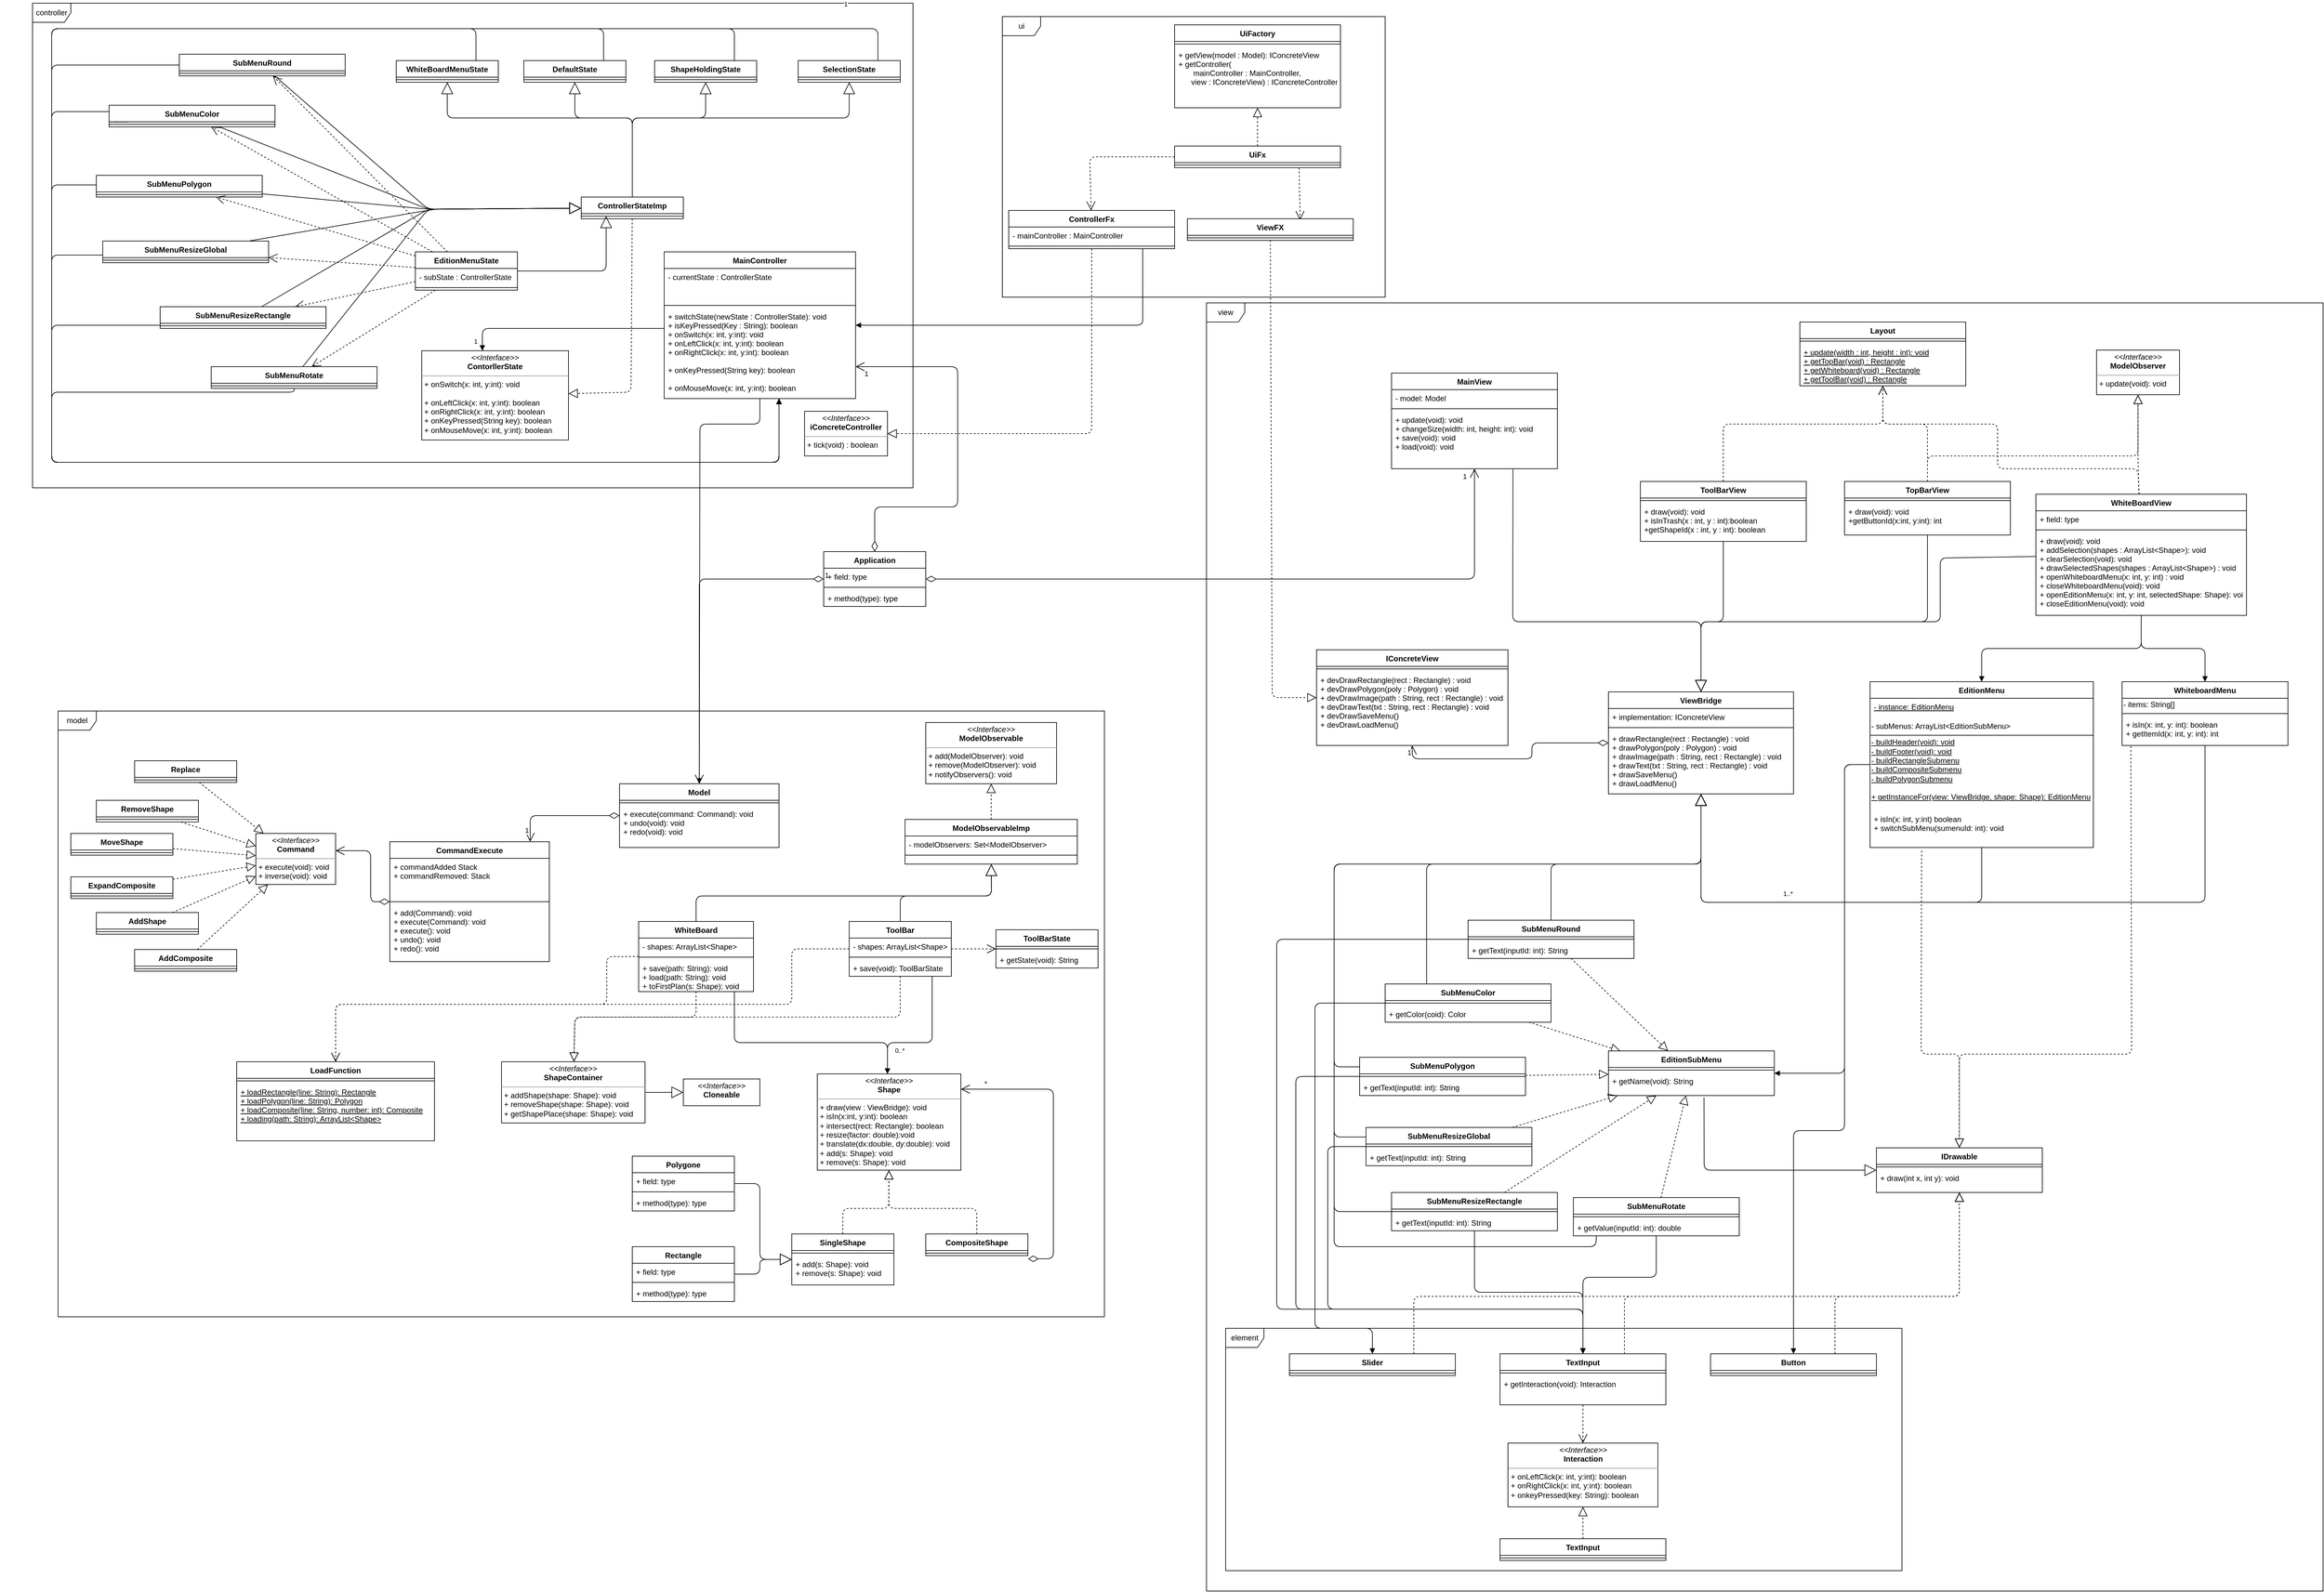 <mxfile version="13.0.3" type="device"><diagram id="3WUZeyOoBX478enH_wou" name="Page-1"><mxGraphModel dx="5555" dy="4425" grid="1" gridSize="10" guides="1" tooltips="1" connect="1" arrows="1" fold="1" page="1" pageScale="1" pageWidth="827" pageHeight="1169" math="0" shadow="0"><root><mxCell id="0"/><mxCell id="1" parent="0"/><mxCell id="QmOK_By7xe1dukW6dALC-109" value="element" style="shape=umlFrame;whiteSpace=wrap;html=1;" parent="1" vertex="1"><mxGeometry x="1230" y="1378" width="1060" height="380" as="geometry"/></mxCell><mxCell id="QmOK_By7xe1dukW6dALC-3" value="controller" style="shape=umlFrame;whiteSpace=wrap;html=1;" parent="1" vertex="1"><mxGeometry x="-640" y="-700" width="1380" height="760" as="geometry"/></mxCell><mxCell id="3yo8bo4FhC-pjFVV0GyX-97" value="model" style="shape=umlFrame;whiteSpace=wrap;html=1;" parent="1" vertex="1"><mxGeometry x="-600" y="410" width="1640" height="950" as="geometry"/></mxCell><mxCell id="3yo8bo4FhC-pjFVV0GyX-20" value="view" style="shape=umlFrame;whiteSpace=wrap;html=1;" parent="1" vertex="1"><mxGeometry x="1200" y="-230" width="1750" height="2020" as="geometry"/></mxCell><mxCell id="3yo8bo4FhC-pjFVV0GyX-21" value="ui" style="shape=umlFrame;whiteSpace=wrap;html=1;" parent="1" vertex="1"><mxGeometry x="880" y="-679" width="600" height="440" as="geometry"/></mxCell><mxCell id="7U6LZILb1uRu2cZWEhsG-42" value="*" style="endArrow=open;html=1;endSize=12;startArrow=diamondThin;startSize=14;startFill=0;edgeStyle=orthogonalEdgeStyle;align=left;verticalAlign=bottom;exitX=1;exitY=0.5;exitDx=0;exitDy=0;" parent="1" target="QmOK_By7xe1dukW6dALC-126" edge="1"><mxGeometry x="0.844" relative="1" as="geometry"><mxPoint x="920" y="1269.0" as="sourcePoint"/><mxPoint x="780.0" y="1003.0" as="targetPoint"/><Array as="points"><mxPoint x="960" y="1269"/><mxPoint x="960" y="1003"/></Array><mxPoint as="offset"/></mxGeometry></mxCell><mxCell id="7U6LZILb1uRu2cZWEhsG-53" value="" style="endArrow=block;endSize=16;endFill=0;html=1;" parent="1" source="7U6LZILb1uRu2cZWEhsG-45" target="7U6LZILb1uRu2cZWEhsG-37" edge="1"><mxGeometry width="160" relative="1" as="geometry"><mxPoint x="50" y="1346" as="sourcePoint"/><mxPoint x="170" y="1270.0" as="targetPoint"/><Array as="points"><mxPoint x="500" y="1151"/><mxPoint x="500" y="1270"/></Array></mxGeometry></mxCell><mxCell id="7U6LZILb1uRu2cZWEhsG-54" value="" style="endArrow=block;endSize=16;endFill=0;html=1;" parent="1" source="7U6LZILb1uRu2cZWEhsG-49" target="7U6LZILb1uRu2cZWEhsG-37" edge="1"><mxGeometry width="160" relative="1" as="geometry"><mxPoint x="290" y="1346" as="sourcePoint"/><mxPoint x="170" y="1270" as="targetPoint"/><Array as="points"><mxPoint x="500" y="1293"/><mxPoint x="500" y="1270"/></Array></mxGeometry></mxCell><mxCell id="7U6LZILb1uRu2cZWEhsG-61" value="" style="resizable=0;html=1;align=left;verticalAlign=bottom;labelBackgroundColor=#ffffff;fontSize=10;" parent="1" connectable="0" vertex="1"><mxGeometry x="80" y="582" as="geometry"><mxPoint x="-149" y="-264" as="offset"/></mxGeometry></mxCell><mxCell id="2tMdhOG5-SNlSsxjpB-i-44" value="1" style="endArrow=open;html=1;endSize=12;startArrow=diamondThin;startSize=14;startFill=0;edgeStyle=orthogonalEdgeStyle;align=left;verticalAlign=bottom;" parent="1" source="2tMdhOG5-SNlSsxjpB-i-64" target="2tMdhOG5-SNlSsxjpB-i-40" edge="1"><mxGeometry x="0.887" y="10" relative="1" as="geometry"><mxPoint x="1000" y="442" as="sourcePoint"/><mxPoint x="2030" y="792" as="targetPoint"/><mxPoint as="offset"/><Array as="points"><mxPoint x="1710" y="460"/><mxPoint x="1710" y="485"/></Array></mxGeometry></mxCell><mxCell id="2tMdhOG5-SNlSsxjpB-i-54" value="1" style="endArrow=open;html=1;endSize=12;startArrow=diamondThin;startSize=14;startFill=0;edgeStyle=orthogonalEdgeStyle;align=left;verticalAlign=bottom;" parent="1" source="7U6LZILb1uRu2cZWEhsG-1" target="7U6LZILb1uRu2cZWEhsG-5" edge="1"><mxGeometry x="-1" y="3" relative="1" as="geometry"><mxPoint x="220" y="410" as="sourcePoint"/><mxPoint x="380" y="410" as="targetPoint"/></mxGeometry></mxCell><mxCell id="2tMdhOG5-SNlSsxjpB-i-55" value="1" style="endArrow=open;html=1;endSize=12;startArrow=diamondThin;startSize=14;startFill=0;edgeStyle=orthogonalEdgeStyle;align=left;verticalAlign=bottom;" parent="1" source="7U6LZILb1uRu2cZWEhsG-5" target="7U6LZILb1uRu2cZWEhsG-97" edge="1"><mxGeometry x="0.903" y="-10" relative="1" as="geometry"><mxPoint x="455" y="152.0" as="sourcePoint"/><mxPoint x="70" y="352" as="targetPoint"/><Array as="points"><mxPoint x="140" y="574"/></Array><mxPoint as="offset"/></mxGeometry></mxCell><mxCell id="2tMdhOG5-SNlSsxjpB-i-56" value="" style="endArrow=open;html=1;endSize=12;startArrow=diamondThin;startSize=14;startFill=0;edgeStyle=orthogonalEdgeStyle;align=left;verticalAlign=bottom;" parent="1" source="7U6LZILb1uRu2cZWEhsG-97" target="QmOK_By7xe1dukW6dALC-114" edge="1"><mxGeometry x="-0.543" y="-14" relative="1" as="geometry"><mxPoint x="-450" y="823" as="sourcePoint"/><mxPoint x="-210" y="629" as="targetPoint"/><mxPoint as="offset"/><Array as="points"><mxPoint x="-110" y="709"/><mxPoint x="-110" y="629"/></Array></mxGeometry></mxCell><mxCell id="7U6LZILb1uRu2cZWEhsG-1" value="Application" style="swimlane;fontStyle=1;align=center;verticalAlign=top;childLayout=stackLayout;horizontal=1;startSize=26;horizontalStack=0;resizeParent=1;resizeParentMax=0;resizeLast=0;collapsible=1;marginBottom=0;" parent="1" vertex="1"><mxGeometry x="600" y="160" width="160" height="86" as="geometry"/></mxCell><mxCell id="7U6LZILb1uRu2cZWEhsG-2" value="+ field: type" style="text;strokeColor=none;fillColor=none;align=left;verticalAlign=top;spacingLeft=4;spacingRight=4;overflow=hidden;rotatable=0;points=[[0,0.5],[1,0.5]];portConstraint=eastwest;" parent="7U6LZILb1uRu2cZWEhsG-1" vertex="1"><mxGeometry y="26" width="160" height="26" as="geometry"/></mxCell><mxCell id="7U6LZILb1uRu2cZWEhsG-3" value="" style="line;strokeWidth=1;fillColor=none;align=left;verticalAlign=middle;spacingTop=-1;spacingLeft=3;spacingRight=3;rotatable=0;labelPosition=right;points=[];portConstraint=eastwest;" parent="7U6LZILb1uRu2cZWEhsG-1" vertex="1"><mxGeometry y="52" width="160" height="8" as="geometry"/></mxCell><mxCell id="7U6LZILb1uRu2cZWEhsG-4" value="+ method(type): type" style="text;strokeColor=none;fillColor=none;align=left;verticalAlign=top;spacingLeft=4;spacingRight=4;overflow=hidden;rotatable=0;points=[[0,0.5],[1,0.5]];portConstraint=eastwest;" parent="7U6LZILb1uRu2cZWEhsG-1" vertex="1"><mxGeometry y="60" width="160" height="26" as="geometry"/></mxCell><mxCell id="R3AVytcbFwQMf_7Zkljl-15" value="1" style="endArrow=open;html=1;endSize=12;startArrow=diamondThin;startSize=14;startFill=0;edgeStyle=orthogonalEdgeStyle;align=left;verticalAlign=bottom;exitX=0.5;exitY=0;exitDx=0;exitDy=0;" parent="1" source="7U6LZILb1uRu2cZWEhsG-1" target="R3AVytcbFwQMf_7Zkljl-4" edge="1"><mxGeometry x="0.959" y="20" relative="1" as="geometry"><mxPoint x="770" y="209.0" as="sourcePoint"/><mxPoint x="1160" y="210" as="targetPoint"/><Array as="points"><mxPoint x="680" y="90"/><mxPoint x="810" y="90"/><mxPoint x="810" y="-130"/></Array><mxPoint as="offset"/></mxGeometry></mxCell><mxCell id="R3AVytcbFwQMf_7Zkljl-16" value="" style="html=1;verticalAlign=bottom;endArrow=block;" parent="1" source="R3AVytcbFwQMf_7Zkljl-4" target="7U6LZILb1uRu2cZWEhsG-5" edge="1"><mxGeometry width="80" relative="1" as="geometry"><mxPoint x="975" y="-33" as="sourcePoint"/><mxPoint x="840" y="-33" as="targetPoint"/><Array as="points"><mxPoint x="500" y="-40"/><mxPoint x="406" y="-40"/></Array></mxGeometry></mxCell><mxCell id="iH1wXyO8_TVZQ7hlG0fk-22" value="" style="endArrow=block;endSize=16;endFill=0;html=1;" parent="1" source="iH1wXyO8_TVZQ7hlG0fk-2" target="iH1wXyO8_TVZQ7hlG0fk-10" edge="1"><mxGeometry width="160" relative="1" as="geometry"><mxPoint x="290" y="-96" as="sourcePoint"/><mxPoint x="290" y="-220" as="targetPoint"/><Array as="points"><mxPoint x="300" y="-520"/><mxPoint x="10" y="-520"/></Array></mxGeometry></mxCell><mxCell id="iH1wXyO8_TVZQ7hlG0fk-23" value="" style="endArrow=block;endSize=16;endFill=0;html=1;" parent="1" source="iH1wXyO8_TVZQ7hlG0fk-2" target="iH1wXyO8_TVZQ7hlG0fk-6" edge="1"><mxGeometry width="160" relative="1" as="geometry"><mxPoint x="302.833" y="-410" as="sourcePoint"/><mxPoint x="277.167" y="-564" as="targetPoint"/><Array as="points"><mxPoint x="300" y="-520"/><mxPoint x="210" y="-520"/></Array></mxGeometry></mxCell><mxCell id="iH1wXyO8_TVZQ7hlG0fk-24" value="" style="endArrow=block;endSize=16;endFill=0;html=1;" parent="1" source="iH1wXyO8_TVZQ7hlG0fk-2" target="iH1wXyO8_TVZQ7hlG0fk-18" edge="1"><mxGeometry width="160" relative="1" as="geometry"><mxPoint x="345.833" y="-410" as="sourcePoint"/><mxPoint x="474.167" y="-564" as="targetPoint"/><Array as="points"><mxPoint x="300" y="-520"/><mxPoint x="415" y="-520"/></Array></mxGeometry></mxCell><mxCell id="iH1wXyO8_TVZQ7hlG0fk-25" value="" style="endArrow=block;endSize=16;endFill=0;html=1;" parent="1" source="iH1wXyO8_TVZQ7hlG0fk-2" target="iH1wXyO8_TVZQ7hlG0fk-14" edge="1"><mxGeometry width="160" relative="1" as="geometry"><mxPoint x="390" y="-401.286" as="sourcePoint"/><mxPoint x="510" y="-452.714" as="targetPoint"/><Array as="points"><mxPoint x="300" y="-520"/><mxPoint x="640" y="-520"/></Array></mxGeometry></mxCell><mxCell id="3yo8bo4FhC-pjFVV0GyX-1" value="" style="endArrow=block;dashed=1;endFill=0;endSize=12;html=1;" parent="1" source="iH1wXyO8_TVZQ7hlG0fk-2" target="QmOK_By7xe1dukW6dALC-51" edge="1"><mxGeometry width="160" relative="1" as="geometry"><mxPoint x="205" y="-510" as="sourcePoint"/><mxPoint x="120" y="-130" as="targetPoint"/><Array as="points"><mxPoint x="298" y="-90"/></Array></mxGeometry></mxCell><mxCell id="3yo8bo4FhC-pjFVV0GyX-2" value="" style="endArrow=block;dashed=1;endFill=0;endSize=12;html=1;" parent="1" source="QmOK_By7xe1dukW6dALC-53" target="QmOK_By7xe1dukW6dALC-57" edge="1"><mxGeometry width="160" relative="1" as="geometry"><mxPoint x="1550" y="-252" as="sourcePoint"/><mxPoint x="1185" y="-390" as="targetPoint"/><Array as="points"><mxPoint x="1020" y="-25"/></Array></mxGeometry></mxCell><mxCell id="3yo8bo4FhC-pjFVV0GyX-3" value="" style="endArrow=block;dashed=1;endFill=0;endSize=12;html=1;" parent="1" source="1jR7pnZNuQC0l_XQHkd4-10" target="1jR7pnZNuQC0l_XQHkd4-6" edge="1"><mxGeometry width="160" relative="1" as="geometry"><mxPoint x="1105.08" y="-350" as="sourcePoint"/><mxPoint x="1040.0" y="-570" as="targetPoint"/></mxGeometry></mxCell><mxCell id="3yo8bo4FhC-pjFVV0GyX-4" value="" style="endArrow=block;dashed=1;endFill=0;endSize=12;html=1;" parent="1" source="2tMdhOG5-SNlSsxjpB-i-45" target="2tMdhOG5-SNlSsxjpB-i-40" edge="1"><mxGeometry width="160" relative="1" as="geometry"><mxPoint x="1010.08" y="40" as="sourcePoint"/><mxPoint x="945" y="-180" as="targetPoint"/><Array as="points"><mxPoint x="1303" y="389"/></Array></mxGeometry></mxCell><mxCell id="3yo8bo4FhC-pjFVV0GyX-5" value="" style="endArrow=open;endSize=12;dashed=1;html=1;" parent="1" source="1jR7pnZNuQC0l_XQHkd4-10" target="QmOK_By7xe1dukW6dALC-53" edge="1"><mxGeometry x="0.711" y="30" width="160" relative="1" as="geometry"><mxPoint x="470" y="-166" as="sourcePoint"/><mxPoint x="1010" y="-375" as="targetPoint"/><Array as="points"><mxPoint x="1017" y="-459"/></Array><mxPoint as="offset"/></mxGeometry></mxCell><mxCell id="3yo8bo4FhC-pjFVV0GyX-6" value="" style="endArrow=open;endSize=12;dashed=1;html=1;exitX=0.75;exitY=1;exitDx=0;exitDy=0;entryX=0.68;entryY=0.057;entryDx=0;entryDy=0;entryPerimeter=0;" parent="1" source="1jR7pnZNuQC0l_XQHkd4-10" target="2tMdhOG5-SNlSsxjpB-i-45" edge="1"><mxGeometry x="0.111" y="-70" width="160" relative="1" as="geometry"><mxPoint x="1346.234" y="-375" as="sourcePoint"/><mxPoint x="1060.032" y="-170" as="targetPoint"/><mxPoint as="offset"/></mxGeometry></mxCell><mxCell id="3yo8bo4FhC-pjFVV0GyX-8" value="" style="endArrow=block;dashed=1;endFill=0;endSize=12;html=1;" parent="1" source="2tMdhOG5-SNlSsxjpB-i-9" target="QmOK_By7xe1dukW6dALC-58" edge="1"><mxGeometry width="160" relative="1" as="geometry"><mxPoint x="2495.08" y="130" as="sourcePoint"/><mxPoint x="2660" y="-76" as="targetPoint"/><Array as="points"><mxPoint x="2330" y="10"/><mxPoint x="2660" y="10"/></Array></mxGeometry></mxCell><mxCell id="3yo8bo4FhC-pjFVV0GyX-9" value="" style="endArrow=block;dashed=1;endFill=0;endSize=12;html=1;" parent="1" source="2tMdhOG5-SNlSsxjpB-i-13" target="QmOK_By7xe1dukW6dALC-58" edge="1"><mxGeometry width="160" relative="1" as="geometry"><mxPoint x="2620" y="279.52" as="sourcePoint"/><mxPoint x="2660" y="-76" as="targetPoint"/><Array as="points"><mxPoint x="2660" y="20"/></Array></mxGeometry></mxCell><mxCell id="3yo8bo4FhC-pjFVV0GyX-22" value="" style="endArrow=block;dashed=1;endFill=0;endSize=12;html=1;exitX=0.231;exitY=1.069;exitDx=0;exitDy=0;exitPerimeter=0;" parent="1" source="QmOK_By7xe1dukW6dALC-68" target="3yo8bo4FhC-pjFVV0GyX-16" edge="1"><mxGeometry width="160" relative="1" as="geometry"><mxPoint x="2198.667" y="688" as="sourcePoint"/><mxPoint x="2330" y="918" as="targetPoint"/><Array as="points"><mxPoint x="2320" y="948"/><mxPoint x="2380" y="948"/></Array></mxGeometry></mxCell><mxCell id="3yo8bo4FhC-pjFVV0GyX-23" value="" style="endArrow=block;dashed=1;endFill=0;endSize=12;html=1;exitX=0.053;exitY=1.025;exitDx=0;exitDy=0;exitPerimeter=0;" parent="1" source="d4Q0qIlCnjLTKptumD0L-15" target="3yo8bo4FhC-pjFVV0GyX-16" edge="1"><mxGeometry width="160" relative="1" as="geometry"><mxPoint x="2160" y="1011.469" as="sourcePoint"/><mxPoint x="2520" y="828" as="targetPoint"/><Array as="points"><mxPoint x="2650" y="948"/><mxPoint x="2380" y="948"/></Array></mxGeometry></mxCell><mxCell id="3yo8bo4FhC-pjFVV0GyX-27" value="" style="endArrow=block;endSize=16;endFill=0;html=1;exitX=0.576;exitY=1.079;exitDx=0;exitDy=0;exitPerimeter=0;" parent="1" source="3yo8bo4FhC-pjFVV0GyX-26" target="3yo8bo4FhC-pjFVV0GyX-16" edge="1"><mxGeometry width="160" relative="1" as="geometry"><mxPoint x="1790" y="808" as="sourcePoint"/><mxPoint x="1950" y="808" as="targetPoint"/><Array as="points"><mxPoint x="1980" y="1130"/></Array></mxGeometry></mxCell><mxCell id="3yo8bo4FhC-pjFVV0GyX-46" value="" style="endArrow=block;dashed=1;endFill=0;endSize=12;html=1;" parent="1" source="3yo8bo4FhC-pjFVV0GyX-43" target="3yo8bo4FhC-pjFVV0GyX-24" edge="1"><mxGeometry width="160" relative="1" as="geometry"><mxPoint x="2660" y="1048" as="sourcePoint"/><mxPoint x="2390" y="857" as="targetPoint"/></mxGeometry></mxCell><mxCell id="3yo8bo4FhC-pjFVV0GyX-47" value="" style="endArrow=block;dashed=1;endFill=0;endSize=12;html=1;" parent="1" source="3yo8bo4FhC-pjFVV0GyX-28" target="3yo8bo4FhC-pjFVV0GyX-24" edge="1"><mxGeometry width="160" relative="1" as="geometry"><mxPoint x="1693.333" y="828" as="sourcePoint"/><mxPoint x="1873.333" y="963" as="targetPoint"/></mxGeometry></mxCell><mxCell id="3yo8bo4FhC-pjFVV0GyX-48" value="" style="endArrow=block;dashed=1;endFill=0;endSize=12;html=1;" parent="1" source="3yo8bo4FhC-pjFVV0GyX-31" target="3yo8bo4FhC-pjFVV0GyX-24" edge="1"><mxGeometry width="160" relative="1" as="geometry"><mxPoint x="1660.0" y="924.667" as="sourcePoint"/><mxPoint x="1795.909" y="963" as="targetPoint"/></mxGeometry></mxCell><mxCell id="3yo8bo4FhC-pjFVV0GyX-49" value="" style="endArrow=block;dashed=1;endFill=0;endSize=12;html=1;" parent="1" source="3yo8bo4FhC-pjFVV0GyX-34" target="3yo8bo4FhC-pjFVV0GyX-24" edge="1"><mxGeometry width="160" relative="1" as="geometry"><mxPoint x="1640.0" y="1001.415" as="sourcePoint"/><mxPoint x="1790" y="999.585" as="targetPoint"/></mxGeometry></mxCell><mxCell id="3yo8bo4FhC-pjFVV0GyX-50" value="" style="endArrow=block;dashed=1;endFill=0;endSize=12;html=1;" parent="1" source="3yo8bo4FhC-pjFVV0GyX-37" target="3yo8bo4FhC-pjFVV0GyX-24" edge="1"><mxGeometry width="160" relative="1" as="geometry"><mxPoint x="1670.0" y="1073.658" as="sourcePoint"/><mxPoint x="1804.348" y="1033" as="targetPoint"/></mxGeometry></mxCell><mxCell id="3yo8bo4FhC-pjFVV0GyX-51" value="" style="endArrow=block;dashed=1;endFill=0;endSize=12;html=1;" parent="1" source="3yo8bo4FhC-pjFVV0GyX-40" target="3yo8bo4FhC-pjFVV0GyX-24" edge="1"><mxGeometry width="160" relative="1" as="geometry"><mxPoint x="1665.111" y="1183" as="sourcePoint"/><mxPoint x="1871.778" y="1033" as="targetPoint"/></mxGeometry></mxCell><mxCell id="3yo8bo4FhC-pjFVV0GyX-52" value="" style="endArrow=block;endFill=1;html=1;edgeStyle=orthogonalEdgeStyle;align=left;verticalAlign=top;" parent="1" source="QmOK_By7xe1dukW6dALC-65" target="3yo8bo4FhC-pjFVV0GyX-24" edge="1"><mxGeometry x="-0.656" y="30" relative="1" as="geometry"><mxPoint x="2070" y="648.059" as="sourcePoint"/><mxPoint x="2180" y="928" as="targetPoint"/><mxPoint as="offset"/><Array as="points"><mxPoint x="2200" y="494"/><mxPoint x="2200" y="978"/></Array></mxGeometry></mxCell><mxCell id="3yo8bo4FhC-pjFVV0GyX-53" value="1..*" style="resizable=0;html=1;align=left;verticalAlign=bottom;labelBackgroundColor=#ffffff;fontSize=10;" parent="3yo8bo4FhC-pjFVV0GyX-52" connectable="0" vertex="1"><mxGeometry x="-1" relative="1" as="geometry"><mxPoint x="-138" y="210" as="offset"/></mxGeometry></mxCell><mxCell id="3yo8bo4FhC-pjFVV0GyX-54" value="" style="endArrow=block;endFill=1;html=1;edgeStyle=orthogonalEdgeStyle;align=left;verticalAlign=top;" parent="1" source="2tMdhOG5-SNlSsxjpB-i-13" target="QmOK_By7xe1dukW6dALC-65" edge="1"><mxGeometry x="-1" relative="1" as="geometry"><mxPoint x="2070" y="844.059" as="sourcePoint"/><mxPoint x="2220" y="608" as="targetPoint"/></mxGeometry></mxCell><mxCell id="3yo8bo4FhC-pjFVV0GyX-55" value="" style="resizable=0;html=1;align=left;verticalAlign=bottom;labelBackgroundColor=#ffffff;fontSize=10;" parent="3yo8bo4FhC-pjFVV0GyX-54" connectable="0" vertex="1"><mxGeometry x="-1" relative="1" as="geometry"><mxPoint x="-260" y="-100" as="offset"/></mxGeometry></mxCell><mxCell id="3yo8bo4FhC-pjFVV0GyX-56" value="" style="endArrow=block;endFill=1;html=1;edgeStyle=orthogonalEdgeStyle;align=left;verticalAlign=top;" parent="1" source="2tMdhOG5-SNlSsxjpB-i-13" target="d4Q0qIlCnjLTKptumD0L-13" edge="1"><mxGeometry x="-1" relative="1" as="geometry"><mxPoint x="2190" y="678" as="sourcePoint"/><mxPoint x="2200" y="804" as="targetPoint"/></mxGeometry></mxCell><mxCell id="3yo8bo4FhC-pjFVV0GyX-57" value="" style="resizable=0;html=1;align=left;verticalAlign=bottom;labelBackgroundColor=#ffffff;fontSize=10;" parent="3yo8bo4FhC-pjFVV0GyX-56" connectable="0" vertex="1"><mxGeometry x="-1" relative="1" as="geometry"><mxPoint x="-420" y="-130" as="offset"/></mxGeometry></mxCell><mxCell id="3yo8bo4FhC-pjFVV0GyX-70" value="&lt;p style=&quot;margin: 4px 0px 0px ; text-align: center&quot;&gt;&lt;i&gt;&amp;lt;&amp;lt;Interface&amp;gt;&amp;gt;&lt;/i&gt;&lt;br&gt;&lt;b&gt;Interaction&lt;/b&gt;&lt;/p&gt;&lt;hr size=&quot;1&quot;&gt;&lt;p style=&quot;margin: 0px 0px 0px 4px&quot;&gt;&lt;/p&gt;&lt;p style=&quot;margin: 0px 0px 0px 4px&quot;&gt;+ onLeftClick(x: int, y:int): boolean&lt;br&gt;+ onRightClick(x: int, y:int): boolean&lt;br&gt;&lt;/p&gt;&lt;p style=&quot;margin: 0px 0px 0px 4px&quot;&gt;+ onkeyPressed(key: String): boolean&lt;br&gt;&lt;/p&gt;" style="verticalAlign=top;align=left;overflow=fill;fontSize=12;fontFamily=Helvetica;html=1;" parent="1" vertex="1"><mxGeometry x="1672.5" y="1558" width="235" height="100" as="geometry"/></mxCell><mxCell id="3yo8bo4FhC-pjFVV0GyX-76" value="" style="endArrow=block;dashed=1;endFill=0;endSize=12;html=1;" parent="1" source="3yo8bo4FhC-pjFVV0GyX-73" target="3yo8bo4FhC-pjFVV0GyX-70" edge="1"><mxGeometry width="160" relative="1" as="geometry"><mxPoint x="1690" y="1548" as="sourcePoint"/><mxPoint x="1850" y="1548" as="targetPoint"/></mxGeometry></mxCell><mxCell id="3yo8bo4FhC-pjFVV0GyX-79" value="" style="endArrow=open;endSize=12;dashed=1;html=1;" parent="1" source="2tMdhOG5-SNlSsxjpB-i-5" target="iH1wXyO8_TVZQ7hlG0fk-28" edge="1"><mxGeometry width="160" relative="1" as="geometry"><mxPoint x="2140" y="100" as="sourcePoint"/><mxPoint x="2300" y="100" as="targetPoint"/><Array as="points"><mxPoint x="2010" y="-40"/><mxPoint x="2260" y="-40"/></Array></mxGeometry></mxCell><mxCell id="3yo8bo4FhC-pjFVV0GyX-80" value="" style="endArrow=open;endSize=12;dashed=1;html=1;" parent="1" source="2tMdhOG5-SNlSsxjpB-i-9" target="iH1wXyO8_TVZQ7hlG0fk-28" edge="1"><mxGeometry width="160" relative="1" as="geometry"><mxPoint x="2065" y="60" as="sourcePoint"/><mxPoint x="2225" y="-100" as="targetPoint"/><Array as="points"><mxPoint x="2330" y="-40"/><mxPoint x="2260" y="-40"/></Array></mxGeometry></mxCell><mxCell id="3yo8bo4FhC-pjFVV0GyX-81" value="" style="endArrow=open;endSize=12;dashed=1;html=1;" parent="1" source="2tMdhOG5-SNlSsxjpB-i-13" target="iH1wXyO8_TVZQ7hlG0fk-28" edge="1"><mxGeometry width="160" relative="1" as="geometry"><mxPoint x="2327.4" y="60" as="sourcePoint"/><mxPoint x="2282.6" y="-100" as="targetPoint"/><Array as="points"><mxPoint x="2660" y="30"/><mxPoint x="2440" y="30"/><mxPoint x="2440" y="-40"/><mxPoint x="2260" y="-40"/></Array></mxGeometry></mxCell><mxCell id="3yo8bo4FhC-pjFVV0GyX-82" value="" style="resizable=0;html=1;align=left;verticalAlign=bottom;labelBackgroundColor=#ffffff;fontSize=10;" parent="1" connectable="0" vertex="1"><mxGeometry x="2405" y="121" as="geometry"><mxPoint x="-421" y="74" as="offset"/></mxGeometry></mxCell><mxCell id="3yo8bo4FhC-pjFVV0GyX-106" value="" style="endArrow=block;dashed=1;endFill=0;endSize=12;html=1;" parent="1" source="iH1wXyO8_TVZQ7hlG0fk-43" target="QmOK_By7xe1dukW6dALC-114" edge="1"><mxGeometry width="160" relative="1" as="geometry"><mxPoint x="-530" y="680" as="sourcePoint"/><mxPoint x="-320" y="663.162" as="targetPoint"/></mxGeometry></mxCell><mxCell id="3yo8bo4FhC-pjFVV0GyX-107" value="" style="endArrow=block;dashed=1;endFill=0;endSize=12;html=1;" parent="1" source="iH1wXyO8_TVZQ7hlG0fk-51" target="QmOK_By7xe1dukW6dALC-114" edge="1"><mxGeometry width="160" relative="1" as="geometry"><mxPoint x="-384.118" y="780" as="sourcePoint"/><mxPoint x="-297.713" y="680" as="targetPoint"/></mxGeometry></mxCell><mxCell id="3yo8bo4FhC-pjFVV0GyX-108" value="" style="endArrow=block;dashed=1;endFill=0;endSize=12;html=1;" parent="1" source="iH1wXyO8_TVZQ7hlG0fk-47" target="QmOK_By7xe1dukW6dALC-114" edge="1"><mxGeometry width="160" relative="1" as="geometry"><mxPoint x="-237.694" y="780" as="sourcePoint"/><mxPoint x="-258.919" y="680" as="targetPoint"/></mxGeometry></mxCell><mxCell id="3yo8bo4FhC-pjFVV0GyX-121" value="" style="endArrow=block;dashed=1;endFill=0;endSize=12;html=1;" parent="1" source="3yo8bo4FhC-pjFVV0GyX-109" target="QmOK_By7xe1dukW6dALC-114" edge="1"><mxGeometry width="160" relative="1" as="geometry"><mxPoint x="-520" y="723.364" as="sourcePoint"/><mxPoint x="-320" y="638.081" as="targetPoint"/></mxGeometry></mxCell><mxCell id="3yo8bo4FhC-pjFVV0GyX-122" value="" style="endArrow=block;dashed=1;endFill=0;endSize=12;html=1;" parent="1" source="3yo8bo4FhC-pjFVV0GyX-113" target="QmOK_By7xe1dukW6dALC-114" edge="1"><mxGeometry width="160" relative="1" as="geometry"><mxPoint x="-510" y="628.581" as="sourcePoint"/><mxPoint x="-318.623" y="610" as="targetPoint"/></mxGeometry></mxCell><mxCell id="3yo8bo4FhC-pjFVV0GyX-123" value="" style="endArrow=block;dashed=1;endFill=0;endSize=12;html=1;" parent="1" source="3yo8bo4FhC-pjFVV0GyX-117" target="QmOK_By7xe1dukW6dALC-114" edge="1"><mxGeometry width="160" relative="1" as="geometry"><mxPoint x="-460" y="545.632" as="sourcePoint"/><mxPoint x="-264.419" y="610" as="targetPoint"/></mxGeometry></mxCell><mxCell id="3yo8bo4FhC-pjFVV0GyX-124" value="" style="endArrow=block;dashed=1;endFill=0;endSize=12;html=1;" parent="1" source="7U6LZILb1uRu2cZWEhsG-17" target="QmOK_By7xe1dukW6dALC-119" edge="1"><mxGeometry width="160" relative="1" as="geometry"><mxPoint x="220" y="700" as="sourcePoint"/><mxPoint x="207.619" y="940" as="targetPoint"/><Array as="points"><mxPoint x="400" y="890"/><mxPoint x="210" y="890"/></Array></mxGeometry></mxCell><mxCell id="3yo8bo4FhC-pjFVV0GyX-125" value="" style="endArrow=block;dashed=1;endFill=0;endSize=12;html=1;" parent="1" source="iH1wXyO8_TVZQ7hlG0fk-36" target="QmOK_By7xe1dukW6dALC-119" edge="1"><mxGeometry width="160" relative="1" as="geometry"><mxPoint x="80" y="674.893" as="sourcePoint"/><mxPoint x="207.619" y="940" as="targetPoint"/><Array as="points"><mxPoint x="720" y="890"/><mxPoint x="210" y="890"/></Array></mxGeometry></mxCell><mxCell id="7U6LZILb1uRu2cZWEhsG-33" value="CompositeShape" style="swimlane;fontStyle=1;align=center;verticalAlign=top;childLayout=stackLayout;horizontal=1;startSize=26;horizontalStack=0;resizeParent=1;resizeParentMax=0;resizeLast=0;collapsible=1;marginBottom=0;" parent="1" vertex="1"><mxGeometry x="760" y="1230" width="160" height="34" as="geometry"/></mxCell><mxCell id="7U6LZILb1uRu2cZWEhsG-35" value="" style="line;strokeWidth=1;fillColor=none;align=left;verticalAlign=middle;spacingTop=-1;spacingLeft=3;spacingRight=3;rotatable=0;labelPosition=right;points=[];portConstraint=eastwest;" parent="7U6LZILb1uRu2cZWEhsG-33" vertex="1"><mxGeometry y="26" width="160" height="8" as="geometry"/></mxCell><mxCell id="iH1wXyO8_TVZQ7hlG0fk-36" value="ToolBar&#10;" style="swimlane;fontStyle=1;align=center;verticalAlign=top;childLayout=stackLayout;horizontal=1;startSize=26;horizontalStack=0;resizeParent=1;resizeParentMax=0;resizeLast=0;collapsible=1;marginBottom=0;" parent="1" vertex="1"><mxGeometry x="640" y="740" width="160" height="86" as="geometry"/></mxCell><mxCell id="iH1wXyO8_TVZQ7hlG0fk-37" value="- shapes: ArrayList&lt;Shape&gt;" style="text;strokeColor=none;fillColor=none;align=left;verticalAlign=top;spacingLeft=4;spacingRight=4;overflow=hidden;rotatable=0;points=[[0,0.5],[1,0.5]];portConstraint=eastwest;" parent="iH1wXyO8_TVZQ7hlG0fk-36" vertex="1"><mxGeometry y="26" width="160" height="26" as="geometry"/></mxCell><mxCell id="iH1wXyO8_TVZQ7hlG0fk-38" value="" style="line;strokeWidth=1;fillColor=none;align=left;verticalAlign=middle;spacingTop=-1;spacingLeft=3;spacingRight=3;rotatable=0;labelPosition=right;points=[];portConstraint=eastwest;" parent="iH1wXyO8_TVZQ7hlG0fk-36" vertex="1"><mxGeometry y="52" width="160" height="8" as="geometry"/></mxCell><mxCell id="iH1wXyO8_TVZQ7hlG0fk-39" value="+ save(void): ToolBarState" style="text;strokeColor=none;fillColor=none;align=left;verticalAlign=top;spacingLeft=4;spacingRight=4;overflow=hidden;rotatable=0;points=[[0,0.5],[1,0.5]];portConstraint=eastwest;" parent="iH1wXyO8_TVZQ7hlG0fk-36" vertex="1"><mxGeometry y="60" width="160" height="26" as="geometry"/></mxCell><mxCell id="7U6LZILb1uRu2cZWEhsG-97" value="CommandExecute" style="swimlane;fontStyle=1;align=center;verticalAlign=top;childLayout=stackLayout;horizontal=1;startSize=26;horizontalStack=0;resizeParent=1;resizeParentMax=0;resizeLast=0;collapsible=1;marginBottom=0;" parent="1" vertex="1"><mxGeometry x="-80" y="615" width="250" height="188" as="geometry"/></mxCell><mxCell id="7U6LZILb1uRu2cZWEhsG-98" value="+ commandAdded Stack&#10;+ commandRemoved: Stack" style="text;strokeColor=none;fillColor=none;align=left;verticalAlign=top;spacingLeft=4;spacingRight=4;overflow=hidden;rotatable=0;points=[[0,0.5],[1,0.5]];portConstraint=eastwest;" parent="7U6LZILb1uRu2cZWEhsG-97" vertex="1"><mxGeometry y="26" width="250" height="64" as="geometry"/></mxCell><mxCell id="7U6LZILb1uRu2cZWEhsG-99" value="" style="line;strokeWidth=1;fillColor=none;align=left;verticalAlign=middle;spacingTop=-1;spacingLeft=3;spacingRight=3;rotatable=0;labelPosition=right;points=[];portConstraint=eastwest;" parent="7U6LZILb1uRu2cZWEhsG-97" vertex="1"><mxGeometry y="90" width="250" height="8" as="geometry"/></mxCell><mxCell id="7U6LZILb1uRu2cZWEhsG-100" value="+ add(Command): void&#10;+ execute(Command): void&#10;+ execute(): void&#10;+ undo(): void&#10;+ redo(): void&#10;" style="text;strokeColor=none;fillColor=none;align=left;verticalAlign=top;spacingLeft=4;spacingRight=4;overflow=hidden;rotatable=0;points=[[0,0.5],[1,0.5]];portConstraint=eastwest;" parent="7U6LZILb1uRu2cZWEhsG-97" vertex="1"><mxGeometry y="98" width="250" height="90" as="geometry"/></mxCell><mxCell id="QmOK_By7xe1dukW6dALC-1" value="" style="endArrow=block;endFill=1;html=1;edgeStyle=orthogonalEdgeStyle;align=left;verticalAlign=top;" parent="1" source="R3AVytcbFwQMf_7Zkljl-4" edge="1"><mxGeometry x="-1" relative="1" as="geometry"><mxPoint x="-30" y="-140" as="sourcePoint"/><mxPoint x="65.029" y="-155" as="targetPoint"/><Array as="points"><mxPoint x="65" y="-190"/></Array></mxGeometry></mxCell><mxCell id="QmOK_By7xe1dukW6dALC-2" value="1" style="resizable=0;html=1;align=left;verticalAlign=bottom;labelBackgroundColor=#ffffff;fontSize=10;" parent="QmOK_By7xe1dukW6dALC-1" connectable="0" vertex="1"><mxGeometry x="-1" relative="1" as="geometry"><mxPoint x="-300" y="28.94" as="offset"/></mxGeometry></mxCell><mxCell id="QmOK_By7xe1dukW6dALC-8" value="" style="endArrow=block;endSize=16;endFill=0;html=1;" parent="1" source="3yo8bo4FhC-pjFVV0GyX-131" target="iH1wXyO8_TVZQ7hlG0fk-2" edge="1"><mxGeometry width="160" relative="1" as="geometry"><mxPoint x="355" y="-570" as="sourcePoint"/><mxPoint x="65" y="-734" as="targetPoint"/><Array as="points"><mxPoint x="-20" y="-377"/></Array></mxGeometry></mxCell><mxCell id="QmOK_By7xe1dukW6dALC-9" value="" style="endArrow=block;endSize=16;endFill=0;html=1;" parent="1" source="3yo8bo4FhC-pjFVV0GyX-134" target="iH1wXyO8_TVZQ7hlG0fk-2" edge="1"><mxGeometry width="160" relative="1" as="geometry"><mxPoint x="-344.044" y="-490" as="sourcePoint"/><mxPoint x="275" y="-538.535" as="targetPoint"/><Array as="points"><mxPoint x="-20" y="-377"/></Array></mxGeometry></mxCell><mxCell id="QmOK_By7xe1dukW6dALC-10" value="" style="endArrow=block;endSize=16;endFill=0;html=1;" parent="1" source="3yo8bo4FhC-pjFVV0GyX-137" target="iH1wXyO8_TVZQ7hlG0fk-2" edge="1"><mxGeometry width="160" relative="1" as="geometry"><mxPoint x="-270.0" y="-507.132" as="sourcePoint"/><mxPoint x="275" y="-524.457" as="targetPoint"/><Array as="points"><mxPoint x="-20" y="-377"/></Array></mxGeometry></mxCell><mxCell id="QmOK_By7xe1dukW6dALC-11" value="" style="endArrow=block;endSize=16;endFill=0;html=1;" parent="1" source="3yo8bo4FhC-pjFVV0GyX-140" target="iH1wXyO8_TVZQ7hlG0fk-2" edge="1"><mxGeometry width="160" relative="1" as="geometry"><mxPoint x="-280.003" y="-345" as="sourcePoint"/><mxPoint x="286.76" y="-446.652" as="targetPoint"/><Array as="points"><mxPoint x="-10" y="-377"/></Array></mxGeometry></mxCell><mxCell id="QmOK_By7xe1dukW6dALC-12" value="" style="endArrow=block;endSize=16;endFill=0;html=1;" parent="1" source="3yo8bo4FhC-pjFVV0GyX-143" target="iH1wXyO8_TVZQ7hlG0fk-2" edge="1"><mxGeometry width="160" relative="1" as="geometry"><mxPoint x="-261.552" y="-335" as="sourcePoint"/><mxPoint x="275" y="-502.087" as="targetPoint"/><Array as="points"><mxPoint x="-20" y="-377"/></Array></mxGeometry></mxCell><mxCell id="QmOK_By7xe1dukW6dALC-13" value="" style="endArrow=block;endSize=16;endFill=0;html=1;" parent="1" source="3yo8bo4FhC-pjFVV0GyX-146" target="iH1wXyO8_TVZQ7hlG0fk-2" edge="1"><mxGeometry width="160" relative="1" as="geometry"><mxPoint x="-241.053" y="-225" as="sourcePoint"/><mxPoint x="275" y="-486.467" as="targetPoint"/><Array as="points"><mxPoint x="-20" y="-377"/></Array></mxGeometry></mxCell><mxCell id="QmOK_By7xe1dukW6dALC-14" value="" style="endArrow=block;endSize=16;endFill=0;html=1;" parent="1" source="3yo8bo4FhC-pjFVV0GyX-149" edge="1"><mxGeometry width="160" relative="1" as="geometry"><mxPoint x="235" y="-587" as="sourcePoint"/><mxPoint x="259" y="-366" as="targetPoint"/><Array as="points"><mxPoint x="259" y="-280"/></Array></mxGeometry></mxCell><mxCell id="QmOK_By7xe1dukW6dALC-15" value="" style="endArrow=open;endSize=12;dashed=1;html=1;" parent="1" source="3yo8bo4FhC-pjFVV0GyX-149" target="3yo8bo4FhC-pjFVV0GyX-146" edge="1"><mxGeometry width="160" relative="1" as="geometry"><mxPoint x="50" y="-420" as="sourcePoint"/><mxPoint x="210" y="-420" as="targetPoint"/></mxGeometry></mxCell><mxCell id="QmOK_By7xe1dukW6dALC-16" value="" style="endArrow=open;endSize=12;dashed=1;html=1;" parent="1" source="3yo8bo4FhC-pjFVV0GyX-149" target="3yo8bo4FhC-pjFVV0GyX-143" edge="1"><mxGeometry width="160" relative="1" as="geometry"><mxPoint x="115" y="-214.807" as="sourcePoint"/><mxPoint x="-120.599" y="-120" as="targetPoint"/></mxGeometry></mxCell><mxCell id="QmOK_By7xe1dukW6dALC-17" value="" style="endArrow=open;endSize=12;dashed=1;html=1;" parent="1" source="3yo8bo4FhC-pjFVV0GyX-149" target="3yo8bo4FhC-pjFVV0GyX-140" edge="1"><mxGeometry width="160" relative="1" as="geometry"><mxPoint x="115" y="-237.369" as="sourcePoint"/><mxPoint x="-190" y="-200.65" as="targetPoint"/></mxGeometry></mxCell><mxCell id="QmOK_By7xe1dukW6dALC-18" value="" style="endArrow=open;endSize=12;dashed=1;html=1;" parent="1" source="3yo8bo4FhC-pjFVV0GyX-149" target="3yo8bo4FhC-pjFVV0GyX-137" edge="1"><mxGeometry width="160" relative="1" as="geometry"><mxPoint x="115" y="-253.564" as="sourcePoint"/><mxPoint x="-260" y="-284.333" as="targetPoint"/></mxGeometry></mxCell><mxCell id="QmOK_By7xe1dukW6dALC-19" value="" style="endArrow=open;endSize=12;dashed=1;html=1;" parent="1" source="3yo8bo4FhC-pjFVV0GyX-149" target="3yo8bo4FhC-pjFVV0GyX-134" edge="1"><mxGeometry width="160" relative="1" as="geometry"><mxPoint x="115" y="-267.553" as="sourcePoint"/><mxPoint x="-290" y="-371.602" as="targetPoint"/></mxGeometry></mxCell><mxCell id="QmOK_By7xe1dukW6dALC-20" value="" style="endArrow=open;endSize=12;dashed=1;html=1;" parent="1" source="3yo8bo4FhC-pjFVV0GyX-149" target="3yo8bo4FhC-pjFVV0GyX-131" edge="1"><mxGeometry width="160" relative="1" as="geometry"><mxPoint x="115" y="-283.706" as="sourcePoint"/><mxPoint x="-312.821" y="-480" as="targetPoint"/></mxGeometry></mxCell><mxCell id="QmOK_By7xe1dukW6dALC-29" value="" style="endArrow=block;endFill=1;html=1;edgeStyle=orthogonalEdgeStyle;align=left;verticalAlign=top;" parent="1" source="3yo8bo4FhC-pjFVV0GyX-146" target="R3AVytcbFwQMf_7Zkljl-4" edge="1"><mxGeometry x="-1" relative="1" as="geometry"><mxPoint x="-310" y="168.5" as="sourcePoint"/><mxPoint x="-470" y="111.5" as="targetPoint"/><Array as="points"><mxPoint x="-230" y="-90"/><mxPoint x="-610" y="-90"/><mxPoint x="-610" y="20"/><mxPoint x="530" y="20"/></Array></mxGeometry></mxCell><mxCell id="QmOK_By7xe1dukW6dALC-30" value="" style="resizable=0;html=1;align=left;verticalAlign=bottom;labelBackgroundColor=#ffffff;fontSize=10;" parent="QmOK_By7xe1dukW6dALC-29" connectable="0" vertex="1"><mxGeometry x="-1" relative="1" as="geometry"><mxPoint x="-150" y="-37" as="offset"/></mxGeometry></mxCell><mxCell id="QmOK_By7xe1dukW6dALC-31" value="" style="endArrow=block;endFill=1;html=1;edgeStyle=orthogonalEdgeStyle;align=left;verticalAlign=top;" parent="1" source="3yo8bo4FhC-pjFVV0GyX-143" target="R3AVytcbFwQMf_7Zkljl-4" edge="1"><mxGeometry x="-1" relative="1" as="geometry"><mxPoint x="-350" y="-80" as="sourcePoint"/><mxPoint x="90" y="118.0" as="targetPoint"/><Array as="points"><mxPoint x="-610" y="-195"/><mxPoint x="-610" y="20"/><mxPoint x="530" y="20"/></Array></mxGeometry></mxCell><mxCell id="QmOK_By7xe1dukW6dALC-32" value="" style="resizable=0;html=1;align=left;verticalAlign=bottom;labelBackgroundColor=#ffffff;fontSize=10;" parent="QmOK_By7xe1dukW6dALC-31" connectable="0" vertex="1"><mxGeometry x="-1" relative="1" as="geometry"><mxPoint x="-150" y="-37" as="offset"/></mxGeometry></mxCell><mxCell id="QmOK_By7xe1dukW6dALC-33" value="" style="endArrow=block;endFill=1;html=1;edgeStyle=orthogonalEdgeStyle;align=left;verticalAlign=top;" parent="1" source="3yo8bo4FhC-pjFVV0GyX-140" target="R3AVytcbFwQMf_7Zkljl-4" edge="1"><mxGeometry x="-1" relative="1" as="geometry"><mxPoint x="-450.0" y="-185" as="sourcePoint"/><mxPoint x="90" y="118" as="targetPoint"/><Array as="points"><mxPoint x="-610" y="-305"/><mxPoint x="-610" y="20"/><mxPoint x="530" y="20"/></Array></mxGeometry></mxCell><mxCell id="QmOK_By7xe1dukW6dALC-34" value="" style="resizable=0;html=1;align=left;verticalAlign=bottom;labelBackgroundColor=#ffffff;fontSize=10;" parent="QmOK_By7xe1dukW6dALC-33" connectable="0" vertex="1"><mxGeometry x="-1" relative="1" as="geometry"><mxPoint x="-150" y="-37" as="offset"/></mxGeometry></mxCell><mxCell id="QmOK_By7xe1dukW6dALC-35" value="" style="endArrow=block;endFill=1;html=1;edgeStyle=orthogonalEdgeStyle;align=left;verticalAlign=top;" parent="1" source="3yo8bo4FhC-pjFVV0GyX-137" target="R3AVytcbFwQMf_7Zkljl-4" edge="1"><mxGeometry x="-0.888" y="60" relative="1" as="geometry"><mxPoint x="-520" y="-294.941" as="sourcePoint"/><mxPoint x="90.0" y="118" as="targetPoint"/><Array as="points"><mxPoint x="-610" y="-415"/><mxPoint x="-610" y="20"/><mxPoint x="530" y="20"/></Array><mxPoint as="offset"/></mxGeometry></mxCell><mxCell id="QmOK_By7xe1dukW6dALC-36" value="" style="resizable=0;html=1;align=left;verticalAlign=bottom;labelBackgroundColor=#ffffff;fontSize=10;" parent="QmOK_By7xe1dukW6dALC-35" connectable="0" vertex="1"><mxGeometry x="-1" relative="1" as="geometry"><mxPoint x="-150" y="-37" as="offset"/></mxGeometry></mxCell><mxCell id="QmOK_By7xe1dukW6dALC-37" value="name" style="endArrow=block;endFill=1;html=1;edgeStyle=orthogonalEdgeStyle;align=left;verticalAlign=top;" parent="1" source="3yo8bo4FhC-pjFVV0GyX-134" target="R3AVytcbFwQMf_7Zkljl-4" edge="1"><mxGeometry x="-1" relative="1" as="geometry"><mxPoint x="-550" y="-404.941" as="sourcePoint"/><mxPoint x="90.0" y="118" as="targetPoint"/><Array as="points"><mxPoint x="-610" y="-530"/><mxPoint x="-610" y="20"/><mxPoint x="530" y="20"/></Array></mxGeometry></mxCell><mxCell id="QmOK_By7xe1dukW6dALC-38" value="" style="resizable=0;html=1;align=left;verticalAlign=bottom;labelBackgroundColor=#ffffff;fontSize=10;" parent="QmOK_By7xe1dukW6dALC-37" connectable="0" vertex="1"><mxGeometry x="-1" relative="1" as="geometry"><mxPoint x="-150" y="-37" as="offset"/></mxGeometry></mxCell><mxCell id="QmOK_By7xe1dukW6dALC-39" value="" style="endArrow=block;endFill=1;html=1;edgeStyle=orthogonalEdgeStyle;align=left;verticalAlign=top;" parent="1" source="3yo8bo4FhC-pjFVV0GyX-131" target="R3AVytcbFwQMf_7Zkljl-4" edge="1"><mxGeometry x="-0.98" y="13" relative="1" as="geometry"><mxPoint x="-610" y="-620" as="sourcePoint"/><mxPoint x="90.0" y="118" as="targetPoint"/><Array as="points"><mxPoint x="-610" y="-603"/><mxPoint x="-610" y="20"/><mxPoint x="530" y="20"/></Array><mxPoint as="offset"/></mxGeometry></mxCell><mxCell id="QmOK_By7xe1dukW6dALC-40" value="" style="resizable=0;html=1;align=left;verticalAlign=bottom;labelBackgroundColor=#ffffff;fontSize=10;" parent="QmOK_By7xe1dukW6dALC-39" connectable="0" vertex="1"><mxGeometry x="-1" relative="1" as="geometry"><mxPoint x="-150" y="-37" as="offset"/></mxGeometry></mxCell><mxCell id="QmOK_By7xe1dukW6dALC-41" value="name" style="endArrow=block;endFill=1;html=1;edgeStyle=orthogonalEdgeStyle;align=left;verticalAlign=top;" parent="1" source="iH1wXyO8_TVZQ7hlG0fk-10" target="R3AVytcbFwQMf_7Zkljl-4" edge="1"><mxGeometry x="-1" relative="1" as="geometry"><mxPoint x="-420" y="-640" as="sourcePoint"/><mxPoint x="90" y="118" as="targetPoint"/><Array as="points"><mxPoint x="55" y="-660"/><mxPoint x="-610" y="-660"/><mxPoint x="-610" y="20"/><mxPoint x="530" y="20"/></Array></mxGeometry></mxCell><mxCell id="QmOK_By7xe1dukW6dALC-42" value="" style="resizable=0;html=1;align=left;verticalAlign=bottom;labelBackgroundColor=#ffffff;fontSize=10;" parent="QmOK_By7xe1dukW6dALC-41" connectable="0" vertex="1"><mxGeometry x="-1" relative="1" as="geometry"><mxPoint x="-150" y="-37" as="offset"/></mxGeometry></mxCell><mxCell id="QmOK_By7xe1dukW6dALC-43" value="name" style="endArrow=block;endFill=1;html=1;edgeStyle=orthogonalEdgeStyle;align=left;verticalAlign=top;" parent="1" source="iH1wXyO8_TVZQ7hlG0fk-6" target="R3AVytcbFwQMf_7Zkljl-4" edge="1"><mxGeometry x="-1" relative="1" as="geometry"><mxPoint x="65" y="-820" as="sourcePoint"/><mxPoint x="90" y="118" as="targetPoint"/><Array as="points"><mxPoint x="255" y="-660"/><mxPoint x="-610" y="-660"/><mxPoint x="-610" y="20"/><mxPoint x="530" y="20"/></Array></mxGeometry></mxCell><mxCell id="QmOK_By7xe1dukW6dALC-44" value="" style="resizable=0;html=1;align=left;verticalAlign=bottom;labelBackgroundColor=#ffffff;fontSize=10;" parent="QmOK_By7xe1dukW6dALC-43" connectable="0" vertex="1"><mxGeometry x="-1" relative="1" as="geometry"><mxPoint x="-150" y="-37" as="offset"/></mxGeometry></mxCell><mxCell id="QmOK_By7xe1dukW6dALC-45" value="name" style="endArrow=block;endFill=1;html=1;edgeStyle=orthogonalEdgeStyle;align=left;verticalAlign=top;" parent="1" source="iH1wXyO8_TVZQ7hlG0fk-18" target="R3AVytcbFwQMf_7Zkljl-4" edge="1"><mxGeometry x="-1" relative="1" as="geometry"><mxPoint x="265" y="-820" as="sourcePoint"/><mxPoint x="90" y="118" as="targetPoint"/><Array as="points"><mxPoint x="460" y="-660"/><mxPoint x="-610" y="-660"/><mxPoint x="-610" y="20"/><mxPoint x="530" y="20"/></Array></mxGeometry></mxCell><mxCell id="QmOK_By7xe1dukW6dALC-46" value="" style="resizable=0;html=1;align=left;verticalAlign=bottom;labelBackgroundColor=#ffffff;fontSize=10;" parent="QmOK_By7xe1dukW6dALC-45" connectable="0" vertex="1"><mxGeometry x="-1" relative="1" as="geometry"><mxPoint x="-150" y="-37" as="offset"/></mxGeometry></mxCell><mxCell id="QmOK_By7xe1dukW6dALC-47" value="name" style="endArrow=block;endFill=1;html=1;edgeStyle=orthogonalEdgeStyle;align=left;verticalAlign=top;" parent="1" source="iH1wXyO8_TVZQ7hlG0fk-14" target="R3AVytcbFwQMf_7Zkljl-4" edge="1"><mxGeometry x="-1" relative="1" as="geometry"><mxPoint x="470" y="-820" as="sourcePoint"/><mxPoint x="90" y="118" as="targetPoint"/><Array as="points"><mxPoint x="685" y="-660"/><mxPoint x="-610" y="-660"/><mxPoint x="-610" y="20"/><mxPoint x="530" y="20"/></Array></mxGeometry></mxCell><mxCell id="QmOK_By7xe1dukW6dALC-48" value="" style="resizable=0;html=1;align=left;verticalAlign=bottom;labelBackgroundColor=#ffffff;fontSize=10;" parent="QmOK_By7xe1dukW6dALC-47" connectable="0" vertex="1"><mxGeometry x="-1" relative="1" as="geometry"><mxPoint x="-150" y="-37" as="offset"/></mxGeometry></mxCell><mxCell id="QmOK_By7xe1dukW6dALC-49" value="" style="endArrow=block;endFill=1;html=1;edgeStyle=orthogonalEdgeStyle;align=left;verticalAlign=top;" parent="1" source="QmOK_By7xe1dukW6dALC-53" target="R3AVytcbFwQMf_7Zkljl-4" edge="1"><mxGeometry x="-1" relative="1" as="geometry"><mxPoint x="1550" y="-252" as="sourcePoint"/><mxPoint x="1160" y="20" as="targetPoint"/><Array as="points"><mxPoint x="1100" y="-220"/><mxPoint x="1100" y="-195"/></Array></mxGeometry></mxCell><mxCell id="QmOK_By7xe1dukW6dALC-50" value="1" style="resizable=0;html=1;align=left;verticalAlign=bottom;labelBackgroundColor=#ffffff;fontSize=10;" parent="QmOK_By7xe1dukW6dALC-49" connectable="0" vertex="1"><mxGeometry x="-1" relative="1" as="geometry"><mxPoint x="-470" y="-376" as="offset"/></mxGeometry></mxCell><mxCell id="QmOK_By7xe1dukW6dALC-51" value="&lt;p style=&quot;margin: 4px 0px 0px ; text-align: center&quot;&gt;&lt;i&gt;&amp;lt;&amp;lt;Interface&amp;gt;&amp;gt;&lt;/i&gt;&lt;br&gt;&lt;b&gt;ContorllerState&lt;/b&gt;&lt;/p&gt;&lt;hr size=&quot;1&quot;&gt;&lt;p style=&quot;margin: 0px 0px 0px 4px&quot;&gt;&lt;/p&gt;&lt;p style=&quot;margin: 0px 0px 0px 4px&quot;&gt;+ onSwitch(x: int, y:int): void&lt;br&gt;&lt;br&gt;&lt;/p&gt;&lt;p style=&quot;margin: 0px 0px 0px 4px&quot;&gt;+ onLeftClick(x: int, y:int): boolean&lt;/p&gt;&lt;p style=&quot;margin: 0px 0px 0px 4px&quot;&gt;+ onRightClick(x: int, y:int): boolean&lt;br&gt;&lt;/p&gt;&lt;p style=&quot;margin: 0px 0px 0px 4px&quot;&gt;+ onKeyPressed(String key): boolean&lt;br&gt;&lt;/p&gt;&lt;p style=&quot;margin: 0px 0px 0px 4px&quot;&gt;+ onMouseMove(x: int, y:int): boolean&lt;br&gt;&lt;/p&gt;" style="verticalAlign=top;align=left;overflow=fill;fontSize=12;fontFamily=Helvetica;html=1;" parent="1" vertex="1"><mxGeometry x="-30" y="-155" width="230" height="140" as="geometry"/></mxCell><mxCell id="QmOK_By7xe1dukW6dALC-57" value="&lt;p style=&quot;margin: 4px 0px 0px ; text-align: center&quot;&gt;&lt;i&gt;&amp;lt;&amp;lt;Interface&amp;gt;&amp;gt;&lt;/i&gt;&lt;br&gt;&lt;b&gt;iConcreteController&lt;/b&gt;&lt;/p&gt;&lt;hr size=&quot;1&quot;&gt;&lt;p style=&quot;margin: 0px 0px 0px 4px&quot;&gt;&lt;/p&gt;&lt;p style=&quot;margin: 0px 0px 0px 4px&quot;&gt;+ tick(void) : boolean&lt;/p&gt;" style="verticalAlign=top;align=left;overflow=fill;fontSize=12;fontFamily=Helvetica;html=1;" parent="1" vertex="1"><mxGeometry x="570" y="-60" width="130" height="70" as="geometry"/></mxCell><mxCell id="QmOK_By7xe1dukW6dALC-58" value="&lt;p style=&quot;margin: 4px 0px 0px ; text-align: center&quot;&gt;&lt;i&gt;&amp;lt;&amp;lt;Interface&amp;gt;&amp;gt;&lt;/i&gt;&lt;br&gt;&lt;b&gt;ModelObserver&lt;/b&gt;&lt;/p&gt;&lt;hr size=&quot;1&quot;&gt;&lt;p style=&quot;margin: 0px 0px 0px 4px&quot;&gt;&lt;/p&gt;&lt;p style=&quot;margin: 0px 0px 0px 4px&quot;&gt;+ update(void): void&lt;br&gt;&lt;/p&gt;" style="verticalAlign=top;align=left;overflow=fill;fontSize=12;fontFamily=Helvetica;html=1;" parent="1" vertex="1"><mxGeometry x="2595" y="-156" width="130" height="70" as="geometry"/></mxCell><mxCell id="QmOK_By7xe1dukW6dALC-94" value="" style="endArrow=open;endSize=12;dashed=1;html=1;" parent="1" source="3yo8bo4FhC-pjFVV0GyX-61" target="3yo8bo4FhC-pjFVV0GyX-70" edge="1"><mxGeometry x="1" y="171" width="160" relative="1" as="geometry"><mxPoint x="1720" y="1468" as="sourcePoint"/><mxPoint x="1880" y="1468" as="targetPoint"/><mxPoint x="-1" y="20" as="offset"/></mxGeometry></mxCell><mxCell id="QmOK_By7xe1dukW6dALC-95" value="" style="endArrow=block;endFill=1;html=1;edgeStyle=orthogonalEdgeStyle;align=left;verticalAlign=top;" parent="1" source="3yo8bo4FhC-pjFVV0GyX-40" target="3yo8bo4FhC-pjFVV0GyX-61" edge="1"><mxGeometry x="-1" relative="1" as="geometry"><mxPoint x="1795" y="1349" as="sourcePoint"/><mxPoint x="1990" y="1268" as="targetPoint"/><Array as="points"><mxPoint x="1905" y="1298"/><mxPoint x="1790" y="1298"/></Array></mxGeometry></mxCell><mxCell id="QmOK_By7xe1dukW6dALC-96" value="" style="resizable=0;html=1;align=left;verticalAlign=bottom;labelBackgroundColor=#ffffff;fontSize=10;" parent="QmOK_By7xe1dukW6dALC-95" connectable="0" vertex="1"><mxGeometry x="-1" relative="1" as="geometry"/></mxCell><mxCell id="QmOK_By7xe1dukW6dALC-97" value="" style="endArrow=block;endFill=1;html=1;edgeStyle=orthogonalEdgeStyle;align=left;verticalAlign=top;" parent="1" source="3yo8bo4FhC-pjFVV0GyX-37" target="3yo8bo4FhC-pjFVV0GyX-61" edge="1"><mxGeometry x="-1" relative="1" as="geometry"><mxPoint x="1715.059" y="1363" as="sourcePoint"/><mxPoint x="1600" y="1548" as="targetPoint"/></mxGeometry></mxCell><mxCell id="QmOK_By7xe1dukW6dALC-98" value="" style="resizable=0;html=1;align=left;verticalAlign=bottom;labelBackgroundColor=#ffffff;fontSize=10;" parent="QmOK_By7xe1dukW6dALC-97" connectable="0" vertex="1"><mxGeometry x="-1" relative="1" as="geometry"/></mxCell><mxCell id="QmOK_By7xe1dukW6dALC-99" value="" style="endArrow=block;endFill=1;html=1;edgeStyle=orthogonalEdgeStyle;align=left;verticalAlign=top;" parent="1" source="3yo8bo4FhC-pjFVV0GyX-34" target="3yo8bo4FhC-pjFVV0GyX-61" edge="1"><mxGeometry x="-1" relative="1" as="geometry"><mxPoint x="1630" y="1235.0" as="sourcePoint"/><mxPoint x="1800" y="1428" as="targetPoint"/><Array as="points"><mxPoint x="1390" y="1093"/><mxPoint x="1390" y="1348"/><mxPoint x="1790" y="1348"/></Array></mxGeometry></mxCell><mxCell id="QmOK_By7xe1dukW6dALC-100" value="" style="resizable=0;html=1;align=left;verticalAlign=bottom;labelBackgroundColor=#ffffff;fontSize=10;" parent="QmOK_By7xe1dukW6dALC-99" connectable="0" vertex="1"><mxGeometry x="-1" relative="1" as="geometry"/></mxCell><mxCell id="QmOK_By7xe1dukW6dALC-101" value="" style="endArrow=block;endFill=1;html=1;edgeStyle=orthogonalEdgeStyle;align=left;verticalAlign=top;" parent="1" source="3yo8bo4FhC-pjFVV0GyX-31" target="3yo8bo4FhC-pjFVV0GyX-61" edge="1"><mxGeometry x="-1" relative="1" as="geometry"><mxPoint x="1390" y="1108" as="sourcePoint"/><mxPoint x="1730" y="1433" as="targetPoint"/><Array as="points"><mxPoint x="1340" y="983"/><mxPoint x="1340" y="1348"/><mxPoint x="1790" y="1348"/></Array></mxGeometry></mxCell><mxCell id="QmOK_By7xe1dukW6dALC-102" value="" style="resizable=0;html=1;align=left;verticalAlign=bottom;labelBackgroundColor=#ffffff;fontSize=10;" parent="QmOK_By7xe1dukW6dALC-101" connectable="0" vertex="1"><mxGeometry x="-1" relative="1" as="geometry"/></mxCell><mxCell id="QmOK_By7xe1dukW6dALC-103" value="" style="endArrow=block;endFill=1;html=1;edgeStyle=orthogonalEdgeStyle;align=left;verticalAlign=top;" parent="1" source="3yo8bo4FhC-pjFVV0GyX-28" target="3yo8bo4FhC-pjFVV0GyX-58" edge="1"><mxGeometry x="-1" relative="1" as="geometry"><mxPoint x="1450" y="993" as="sourcePoint"/><mxPoint x="1800" y="1428" as="targetPoint"/><Array as="points"><mxPoint x="1370" y="868"/><mxPoint x="1370" y="1378"/><mxPoint x="1460" y="1378"/></Array></mxGeometry></mxCell><mxCell id="QmOK_By7xe1dukW6dALC-104" value="" style="resizable=0;html=1;align=left;verticalAlign=bottom;labelBackgroundColor=#ffffff;fontSize=10;" parent="QmOK_By7xe1dukW6dALC-103" connectable="0" vertex="1"><mxGeometry x="-1" relative="1" as="geometry"/></mxCell><mxCell id="QmOK_By7xe1dukW6dALC-105" value="" style="endArrow=block;endFill=1;html=1;edgeStyle=orthogonalEdgeStyle;align=left;verticalAlign=top;" parent="1" source="3yo8bo4FhC-pjFVV0GyX-43" target="3yo8bo4FhC-pjFVV0GyX-61" edge="1"><mxGeometry x="-1" relative="1" as="geometry"><mxPoint x="1450" y="993" as="sourcePoint"/><mxPoint x="1800" y="1428" as="targetPoint"/><Array as="points"><mxPoint x="1310" y="768"/><mxPoint x="1310" y="1348"/><mxPoint x="1790" y="1348"/></Array></mxGeometry></mxCell><mxCell id="QmOK_By7xe1dukW6dALC-106" value="" style="resizable=0;html=1;align=left;verticalAlign=bottom;labelBackgroundColor=#ffffff;fontSize=10;" parent="QmOK_By7xe1dukW6dALC-105" connectable="0" vertex="1"><mxGeometry x="-1" relative="1" as="geometry"/></mxCell><mxCell id="QmOK_By7xe1dukW6dALC-107" value="" style="endArrow=block;endFill=1;html=1;edgeStyle=orthogonalEdgeStyle;align=left;verticalAlign=top;" parent="1" source="QmOK_By7xe1dukW6dALC-65" target="3yo8bo4FhC-pjFVV0GyX-64" edge="1"><mxGeometry x="-0.656" y="30" relative="1" as="geometry"><mxPoint x="2068" y="768" as="sourcePoint"/><mxPoint x="1920" y="963" as="targetPoint"/><mxPoint as="offset"/><Array as="points"><mxPoint x="2200" y="494"/><mxPoint x="2200" y="1068"/><mxPoint x="2120" y="1068"/></Array></mxGeometry></mxCell><mxCell id="QmOK_By7xe1dukW6dALC-108" value="" style="resizable=0;html=1;align=left;verticalAlign=bottom;labelBackgroundColor=#ffffff;fontSize=10;" parent="QmOK_By7xe1dukW6dALC-107" connectable="0" vertex="1"><mxGeometry x="-1" relative="1" as="geometry"><mxPoint x="-140" y="180" as="offset"/></mxGeometry></mxCell><mxCell id="QmOK_By7xe1dukW6dALC-110" value="" style="endArrow=block;dashed=1;endFill=0;endSize=12;html=1;exitX=0.75;exitY=0;exitDx=0;exitDy=0;" parent="1" source="3yo8bo4FhC-pjFVV0GyX-64" target="3yo8bo4FhC-pjFVV0GyX-16" edge="1"><mxGeometry width="160" relative="1" as="geometry"><mxPoint x="1915.698" y="1183" as="sourcePoint"/><mxPoint x="1919.186" y="1033" as="targetPoint"/><Array as="points"><mxPoint x="2185" y="1328"/><mxPoint x="2380" y="1328"/></Array></mxGeometry></mxCell><mxCell id="QmOK_By7xe1dukW6dALC-111" value="" style="endArrow=block;dashed=1;endFill=0;endSize=12;html=1;exitX=0.75;exitY=0;exitDx=0;exitDy=0;" parent="1" source="3yo8bo4FhC-pjFVV0GyX-61" target="3yo8bo4FhC-pjFVV0GyX-16" edge="1"><mxGeometry width="160" relative="1" as="geometry"><mxPoint x="2161.707" y="1428" as="sourcePoint"/><mxPoint x="2362.256" y="1175.0" as="targetPoint"/><Array as="points"><mxPoint x="1855" y="1328"/><mxPoint x="2380" y="1328"/></Array></mxGeometry></mxCell><mxCell id="QmOK_By7xe1dukW6dALC-112" value="" style="endArrow=block;dashed=1;endFill=0;endSize=12;html=1;exitX=0.75;exitY=0;exitDx=0;exitDy=0;" parent="1" source="3yo8bo4FhC-pjFVV0GyX-58" target="3yo8bo4FhC-pjFVV0GyX-16" edge="1"><mxGeometry width="160" relative="1" as="geometry"><mxPoint x="1871.951" y="1428" as="sourcePoint"/><mxPoint x="2327.043" y="1175.0" as="targetPoint"/><Array as="points"><mxPoint x="1525" y="1328"/><mxPoint x="2380" y="1328"/></Array></mxGeometry></mxCell><mxCell id="QmOK_By7xe1dukW6dALC-114" value="&lt;p style=&quot;margin: 4px 0px 0px ; text-align: center&quot;&gt;&lt;i&gt;&amp;lt;&amp;lt;Interface&amp;gt;&amp;gt;&lt;/i&gt;&lt;br&gt;&lt;b&gt;Command&lt;/b&gt;&lt;/p&gt;&lt;hr size=&quot;1&quot;&gt;&lt;p style=&quot;margin: 0px 0px 0px 4px&quot;&gt;&lt;/p&gt;&lt;p style=&quot;margin: 0px 0px 0px 4px&quot;&gt;+ execute(void): void&lt;br style=&quot;padding: 0px ; margin: 0px&quot;&gt;+ inverse(void): void&lt;br&gt;&lt;/p&gt;" style="verticalAlign=top;align=left;overflow=fill;fontSize=12;fontFamily=Helvetica;html=1;" parent="1" vertex="1"><mxGeometry x="-290" y="602" width="125" height="80" as="geometry"/></mxCell><mxCell id="QmOK_By7xe1dukW6dALC-115" value="&lt;p style=&quot;margin: 4px 0px 0px ; text-align: center&quot;&gt;&lt;i&gt;&amp;lt;&amp;lt;Interface&amp;gt;&amp;gt;&lt;/i&gt;&lt;br&gt;&lt;b&gt;ModelObservable&lt;/b&gt;&lt;/p&gt;&lt;hr size=&quot;1&quot;&gt;&lt;p style=&quot;margin: 0px 0px 0px 4px&quot;&gt;&lt;/p&gt;&lt;p style=&quot;margin: 0px 0px 0px 4px&quot;&gt;+ add(ModelObserver): void&lt;br style=&quot;padding: 0px ; margin: 0px&quot;&gt;+ remove(ModelObserver): void&lt;br style=&quot;padding: 0px ; margin: 0px&quot;&gt;+ notifyObservers(): void&lt;br&gt;&lt;/p&gt;" style="verticalAlign=top;align=left;overflow=fill;fontSize=12;fontFamily=Helvetica;html=1;" parent="1" vertex="1"><mxGeometry x="760" y="428" width="205" height="96" as="geometry"/></mxCell><mxCell id="QmOK_By7xe1dukW6dALC-116" value="" style="endArrow=block;dashed=1;endFill=0;endSize=12;html=1;" parent="1" source="Dig5S7NcElGt3HjC4foM-9" target="QmOK_By7xe1dukW6dALC-115" edge="1"><mxGeometry width="160" relative="1" as="geometry"><mxPoint x="410.0" y="750" as="sourcePoint"/><mxPoint x="873.942" y="646" as="targetPoint"/></mxGeometry></mxCell><mxCell id="QmOK_By7xe1dukW6dALC-117" value="" style="endArrow=block;endSize=16;endFill=0;html=1;" parent="1" source="7U6LZILb1uRu2cZWEhsG-17" target="Dig5S7NcElGt3HjC4foM-9" edge="1"><mxGeometry width="160" relative="1" as="geometry"><mxPoint x="480.0" y="630" as="sourcePoint"/><mxPoint x="610.0" y="490" as="targetPoint"/><Array as="points"><mxPoint x="400" y="700"/><mxPoint x="863" y="700"/></Array></mxGeometry></mxCell><mxCell id="QmOK_By7xe1dukW6dALC-118" value="" style="endArrow=block;endSize=16;endFill=0;html=1;" parent="1" source="iH1wXyO8_TVZQ7hlG0fk-36" target="Dig5S7NcElGt3HjC4foM-9" edge="1"><mxGeometry width="160" relative="1" as="geometry"><mxPoint x="490.0" y="752.87" as="sourcePoint"/><mxPoint x="802.726" y="596" as="targetPoint"/><Array as="points"><mxPoint x="720" y="700"/><mxPoint x="863" y="700"/></Array></mxGeometry></mxCell><mxCell id="QmOK_By7xe1dukW6dALC-119" value="&lt;p style=&quot;margin: 4px 0px 0px ; text-align: center&quot;&gt;&lt;i&gt;&amp;lt;&amp;lt;Interface&amp;gt;&amp;gt;&lt;/i&gt;&lt;br&gt;&lt;b&gt;ShapeContainer&lt;/b&gt;&lt;/p&gt;&lt;hr size=&quot;1&quot;&gt;&lt;p style=&quot;margin: 0px 0px 0px 4px&quot;&gt;&lt;/p&gt;&lt;p style=&quot;margin: 0px 0px 0px 4px&quot;&gt;+ addShape(shape: Shape): void&lt;br style=&quot;padding: 0px ; margin: 0px&quot;&gt;+ removeShape(shape: Shape): void&lt;br style=&quot;padding: 0px ; margin: 0px&quot;&gt;+ getShapePlace(shape: Shape): void&lt;br&gt;&lt;/p&gt;" style="verticalAlign=top;align=left;overflow=fill;fontSize=12;fontFamily=Helvetica;html=1;" parent="1" vertex="1"><mxGeometry x="95" y="960" width="225" height="96" as="geometry"/></mxCell><mxCell id="QmOK_By7xe1dukW6dALC-122" value="" style="endArrow=block;endFill=1;html=1;edgeStyle=orthogonalEdgeStyle;align=left;verticalAlign=top;" parent="1" source="7U6LZILb1uRu2cZWEhsG-17" target="QmOK_By7xe1dukW6dALC-126" edge="1"><mxGeometry x="-1" relative="1" as="geometry"><mxPoint x="300" y="1000" as="sourcePoint"/><mxPoint x="700.0" y="960" as="targetPoint"/><Array as="points"><mxPoint x="460" y="930"/><mxPoint x="700" y="930"/></Array></mxGeometry></mxCell><mxCell id="QmOK_By7xe1dukW6dALC-124" value="" style="endArrow=block;endFill=1;html=1;edgeStyle=orthogonalEdgeStyle;align=left;verticalAlign=top;" parent="1" source="iH1wXyO8_TVZQ7hlG0fk-36" target="QmOK_By7xe1dukW6dALC-126" edge="1"><mxGeometry x="-1" relative="1" as="geometry"><mxPoint x="490" y="793" as="sourcePoint"/><mxPoint x="700.0" y="960" as="targetPoint"/><Array as="points"><mxPoint x="770" y="930"/><mxPoint x="700" y="930"/></Array></mxGeometry></mxCell><mxCell id="QmOK_By7xe1dukW6dALC-125" value="0..*" style="resizable=0;html=1;align=left;verticalAlign=bottom;labelBackgroundColor=#ffffff;fontSize=10;" parent="QmOK_By7xe1dukW6dALC-124" connectable="0" vertex="1"><mxGeometry x="-1" relative="1" as="geometry"><mxPoint x="-60" y="124" as="offset"/></mxGeometry></mxCell><mxCell id="7U6LZILb1uRu2cZWEhsG-17" value="WhiteBoard" style="swimlane;fontStyle=1;align=center;verticalAlign=top;childLayout=stackLayout;horizontal=1;startSize=26;horizontalStack=0;resizeParent=1;resizeParentMax=0;resizeLast=0;collapsible=1;marginBottom=0;" parent="1" vertex="1"><mxGeometry x="310" y="740" width="180" height="110" as="geometry"/></mxCell><mxCell id="7U6LZILb1uRu2cZWEhsG-18" value="- shapes: ArrayList&lt;Shape&gt;" style="text;strokeColor=none;fillColor=none;align=left;verticalAlign=top;spacingLeft=4;spacingRight=4;overflow=hidden;rotatable=0;points=[[0,0.5],[1,0.5]];portConstraint=eastwest;" parent="7U6LZILb1uRu2cZWEhsG-17" vertex="1"><mxGeometry y="26" width="180" height="26" as="geometry"/></mxCell><mxCell id="7U6LZILb1uRu2cZWEhsG-19" value="" style="line;strokeWidth=1;fillColor=none;align=left;verticalAlign=middle;spacingTop=-1;spacingLeft=3;spacingRight=3;rotatable=0;labelPosition=right;points=[];portConstraint=eastwest;" parent="7U6LZILb1uRu2cZWEhsG-17" vertex="1"><mxGeometry y="52" width="180" height="8" as="geometry"/></mxCell><mxCell id="7U6LZILb1uRu2cZWEhsG-20" value="+ save(path: String): void&#10;+ load(path: String): void&#10;+ toFirstPlan(s: Shape): void" style="text;strokeColor=none;fillColor=none;align=left;verticalAlign=top;spacingLeft=4;spacingRight=4;overflow=hidden;rotatable=0;points=[[0,0.5],[1,0.5]];portConstraint=eastwest;" parent="7U6LZILb1uRu2cZWEhsG-17" vertex="1"><mxGeometry y="60" width="180" height="50" as="geometry"/></mxCell><mxCell id="QmOK_By7xe1dukW6dALC-126" value="&lt;p style=&quot;margin: 4px 0px 0px ; text-align: center&quot;&gt;&lt;i&gt;&amp;lt;&amp;lt;Interface&amp;gt;&amp;gt;&lt;/i&gt;&lt;br&gt;&lt;b&gt;Shape&lt;/b&gt;&lt;/p&gt;&lt;hr size=&quot;1&quot;&gt;&lt;p style=&quot;margin: 0px 0px 0px 4px&quot;&gt;&lt;/p&gt;&lt;p style=&quot;margin: 0px 0px 0px 4px&quot;&gt;+ draw(view : ViewBridge): void&lt;/p&gt;&lt;p style=&quot;margin: 0px 0px 0px 4px&quot;&gt;+ isIn(x:int, y:int): boolean&lt;/p&gt;&lt;p style=&quot;margin: 0px 0px 0px 4px&quot;&gt;+ intersect(rect: Rectangle): boolean&lt;/p&gt;&lt;p style=&quot;margin: 0px 0px 0px 4px&quot;&gt;+ resize(factor: double):void&amp;nbsp;&lt;/p&gt;&lt;p style=&quot;margin: 0px 0px 0px 4px&quot;&gt;+ translate(dx:double, dy:double): void&lt;/p&gt;&lt;p style=&quot;margin: 0px 0px 0px 4px&quot;&gt;+ add(s: Shape): void&lt;br style=&quot;padding: 0px ; margin: 0px&quot;&gt;+ remove(s: Shape): void&lt;br&gt;&lt;/p&gt;" style="verticalAlign=top;align=left;overflow=fill;fontSize=12;fontFamily=Helvetica;html=1;" parent="1" vertex="1"><mxGeometry x="590" y="979" width="225" height="151" as="geometry"/></mxCell><mxCell id="QmOK_By7xe1dukW6dALC-130" value="" style="endArrow=block;dashed=1;endFill=0;endSize=12;html=1;" parent="1" source="7U6LZILb1uRu2cZWEhsG-37" target="QmOK_By7xe1dukW6dALC-126" edge="1"><mxGeometry width="160" relative="1" as="geometry"><mxPoint x="561.48" y="1120" as="sourcePoint"/><mxPoint x="49.997" y="1254" as="targetPoint"/><Array as="points"><mxPoint x="630" y="1190"/><mxPoint x="702" y="1190"/></Array></mxGeometry></mxCell><mxCell id="QmOK_By7xe1dukW6dALC-131" value="" style="endArrow=block;dashed=1;endFill=0;endSize=12;html=1;" parent="1" source="7U6LZILb1uRu2cZWEhsG-33" target="QmOK_By7xe1dukW6dALC-126" edge="1"><mxGeometry width="160" relative="1" as="geometry"><mxPoint x="605.492" y="1240" as="sourcePoint"/><mxPoint x="670.705" y="1130" as="targetPoint"/><Array as="points"><mxPoint x="840" y="1190"/><mxPoint x="702" y="1190"/></Array></mxGeometry></mxCell><mxCell id="QmOK_By7xe1dukW6dALC-133" value="&lt;p style=&quot;margin: 4px 0px 0px ; text-align: center&quot;&gt;&lt;i&gt;&amp;lt;&amp;lt;Interface&amp;gt;&amp;gt;&lt;/i&gt;&lt;br&gt;&lt;b&gt;Cloneable&lt;/b&gt;&lt;/p&gt;" style="verticalAlign=top;align=left;overflow=fill;fontSize=12;fontFamily=Helvetica;html=1;" parent="1" vertex="1"><mxGeometry x="380" y="987" width="120" height="42" as="geometry"/></mxCell><mxCell id="QmOK_By7xe1dukW6dALC-134" value="" style="endArrow=block;endSize=16;endFill=0;html=1;" parent="1" source="QmOK_By7xe1dukW6dALC-119" target="QmOK_By7xe1dukW6dALC-133" edge="1"><mxGeometry width="160" relative="1" as="geometry"><mxPoint x="90.0" y="1240" as="sourcePoint"/><mxPoint x="220.0" y="1110" as="targetPoint"/></mxGeometry></mxCell><mxCell id="3yo8bo4FhC-pjFVV0GyX-98" value="LoadFunction" style="swimlane;fontStyle=1;align=center;verticalAlign=top;childLayout=stackLayout;horizontal=1;startSize=26;horizontalStack=0;resizeParent=1;resizeParentMax=0;resizeLast=0;collapsible=1;marginBottom=0;" parent="1" vertex="1"><mxGeometry x="-320" y="960" width="310" height="124" as="geometry"/></mxCell><mxCell id="3yo8bo4FhC-pjFVV0GyX-100" value="" style="line;strokeWidth=1;fillColor=none;align=left;verticalAlign=middle;spacingTop=-1;spacingLeft=3;spacingRight=3;rotatable=0;labelPosition=right;points=[];portConstraint=eastwest;" parent="3yo8bo4FhC-pjFVV0GyX-98" vertex="1"><mxGeometry y="26" width="310" height="8" as="geometry"/></mxCell><mxCell id="3yo8bo4FhC-pjFVV0GyX-101" value="+ loadRectangle(line: String): Rectangle&#10;+ loadPolygon(line: String): Polygon&#10;+ loadComposite(line: String, number: int): Composite&#10;+ loading(path: String): ArrayList&lt;Shape&gt;" style="text;strokeColor=none;fillColor=none;align=left;verticalAlign=top;spacingLeft=4;spacingRight=4;overflow=hidden;rotatable=0;points=[[0,0.5],[1,0.5]];portConstraint=eastwest;fontStyle=4" parent="3yo8bo4FhC-pjFVV0GyX-98" vertex="1"><mxGeometry y="34" width="310" height="90" as="geometry"/></mxCell><mxCell id="QmOK_By7xe1dukW6dALC-137" value="" style="endArrow=open;endSize=12;dashed=1;html=1;" parent="1" source="7U6LZILb1uRu2cZWEhsG-17" target="3yo8bo4FhC-pjFVV0GyX-98" edge="1"><mxGeometry width="160" relative="1" as="geometry"><mxPoint x="130" y="1010" as="sourcePoint"/><mxPoint x="290" y="1010" as="targetPoint"/><Array as="points"><mxPoint x="260" y="795"/><mxPoint x="260" y="870"/><mxPoint x="-165" y="870"/></Array></mxGeometry></mxCell><mxCell id="QmOK_By7xe1dukW6dALC-138" value="" style="endArrow=open;endSize=12;dashed=1;html=1;" parent="1" source="iH1wXyO8_TVZQ7hlG0fk-36" target="3yo8bo4FhC-pjFVV0GyX-98" edge="1"><mxGeometry width="160" relative="1" as="geometry"><mxPoint x="320.0" y="841.159" as="sourcePoint"/><mxPoint x="-0.683" y="970" as="targetPoint"/><Array as="points"><mxPoint x="550" y="783"/><mxPoint x="550" y="870"/><mxPoint x="-165" y="870"/></Array></mxGeometry></mxCell><mxCell id="QmOK_By7xe1dukW6dALC-139" value="" style="endArrow=open;endSize=12;dashed=1;html=1;" parent="1" source="iH1wXyO8_TVZQ7hlG0fk-36" target="3yo8bo4FhC-pjFVV0GyX-102" edge="1"><mxGeometry x="-0.143" y="23" width="160" relative="1" as="geometry"><mxPoint x="650.0" y="814.605" as="sourcePoint"/><mxPoint y="990.141" as="targetPoint"/><mxPoint as="offset"/></mxGeometry></mxCell><mxCell id="3yo8bo4FhC-pjFVV0GyX-102" value="ToolBarState" style="swimlane;fontStyle=1;align=center;verticalAlign=top;childLayout=stackLayout;horizontal=1;startSize=26;horizontalStack=0;resizeParent=1;resizeParentMax=0;resizeLast=0;collapsible=1;marginBottom=0;" parent="1" vertex="1"><mxGeometry x="870" y="753" width="160" height="60" as="geometry"/></mxCell><mxCell id="3yo8bo4FhC-pjFVV0GyX-104" value="" style="line;strokeWidth=1;fillColor=none;align=left;verticalAlign=middle;spacingTop=-1;spacingLeft=3;spacingRight=3;rotatable=0;labelPosition=right;points=[];portConstraint=eastwest;" parent="3yo8bo4FhC-pjFVV0GyX-102" vertex="1"><mxGeometry y="26" width="160" height="8" as="geometry"/></mxCell><mxCell id="3yo8bo4FhC-pjFVV0GyX-105" value="+ getState(void): String" style="text;strokeColor=none;fillColor=none;align=left;verticalAlign=top;spacingLeft=4;spacingRight=4;overflow=hidden;rotatable=0;points=[[0,0.5],[1,0.5]];portConstraint=eastwest;" parent="3yo8bo4FhC-pjFVV0GyX-102" vertex="1"><mxGeometry y="34" width="160" height="26" as="geometry"/></mxCell><mxCell id="QmOK_By7xe1dukW6dALC-140" value="1" style="endArrow=open;html=1;endSize=12;startArrow=diamondThin;startSize=14;startFill=0;edgeStyle=orthogonalEdgeStyle;align=left;verticalAlign=bottom;" parent="1" source="7U6LZILb1uRu2cZWEhsG-1" target="uSJ5OI9Yinxyfcotj4ro-1" edge="1"><mxGeometry x="0.959" y="20" relative="1" as="geometry"><mxPoint x="850" y="190" as="sourcePoint"/><mxPoint x="1210" y="-470" as="targetPoint"/><mxPoint as="offset"/></mxGeometry></mxCell><mxCell id="7U6LZILb1uRu2cZWEhsG-45" value="Polygone" style="swimlane;fontStyle=1;align=center;verticalAlign=top;childLayout=stackLayout;horizontal=1;startSize=26;horizontalStack=0;resizeParent=1;resizeParentMax=0;resizeLast=0;collapsible=1;marginBottom=0;" parent="1" vertex="1"><mxGeometry x="300" y="1108" width="160" height="86" as="geometry"/></mxCell><mxCell id="7U6LZILb1uRu2cZWEhsG-46" value="+ field: type" style="text;strokeColor=none;fillColor=none;align=left;verticalAlign=top;spacingLeft=4;spacingRight=4;overflow=hidden;rotatable=0;points=[[0,0.5],[1,0.5]];portConstraint=eastwest;" parent="7U6LZILb1uRu2cZWEhsG-45" vertex="1"><mxGeometry y="26" width="160" height="26" as="geometry"/></mxCell><mxCell id="7U6LZILb1uRu2cZWEhsG-47" value="" style="line;strokeWidth=1;fillColor=none;align=left;verticalAlign=middle;spacingTop=-1;spacingLeft=3;spacingRight=3;rotatable=0;labelPosition=right;points=[];portConstraint=eastwest;" parent="7U6LZILb1uRu2cZWEhsG-45" vertex="1"><mxGeometry y="52" width="160" height="8" as="geometry"/></mxCell><mxCell id="7U6LZILb1uRu2cZWEhsG-48" value="+ method(type): type" style="text;strokeColor=none;fillColor=none;align=left;verticalAlign=top;spacingLeft=4;spacingRight=4;overflow=hidden;rotatable=0;points=[[0,0.5],[1,0.5]];portConstraint=eastwest;" parent="7U6LZILb1uRu2cZWEhsG-45" vertex="1"><mxGeometry y="60" width="160" height="26" as="geometry"/></mxCell><mxCell id="7U6LZILb1uRu2cZWEhsG-49" value="Rectangle" style="swimlane;fontStyle=1;align=center;verticalAlign=top;childLayout=stackLayout;horizontal=1;startSize=26;horizontalStack=0;resizeParent=1;resizeParentMax=0;resizeLast=0;collapsible=1;marginBottom=0;" parent="1" vertex="1"><mxGeometry x="300" y="1250" width="160" height="86" as="geometry"/></mxCell><mxCell id="7U6LZILb1uRu2cZWEhsG-50" value="+ field: type" style="text;strokeColor=none;fillColor=none;align=left;verticalAlign=top;spacingLeft=4;spacingRight=4;overflow=hidden;rotatable=0;points=[[0,0.5],[1,0.5]];portConstraint=eastwest;" parent="7U6LZILb1uRu2cZWEhsG-49" vertex="1"><mxGeometry y="26" width="160" height="26" as="geometry"/></mxCell><mxCell id="7U6LZILb1uRu2cZWEhsG-51" value="" style="line;strokeWidth=1;fillColor=none;align=left;verticalAlign=middle;spacingTop=-1;spacingLeft=3;spacingRight=3;rotatable=0;labelPosition=right;points=[];portConstraint=eastwest;" parent="7U6LZILb1uRu2cZWEhsG-49" vertex="1"><mxGeometry y="52" width="160" height="8" as="geometry"/></mxCell><mxCell id="7U6LZILb1uRu2cZWEhsG-52" value="+ method(type): type" style="text;strokeColor=none;fillColor=none;align=left;verticalAlign=top;spacingLeft=4;spacingRight=4;overflow=hidden;rotatable=0;points=[[0,0.5],[1,0.5]];portConstraint=eastwest;" parent="7U6LZILb1uRu2cZWEhsG-49" vertex="1"><mxGeometry y="60" width="160" height="26" as="geometry"/></mxCell><mxCell id="7U6LZILb1uRu2cZWEhsG-37" value="SingleShape" style="swimlane;fontStyle=1;align=center;verticalAlign=top;childLayout=stackLayout;horizontal=1;startSize=26;horizontalStack=0;resizeParent=1;resizeParentMax=0;resizeLast=0;collapsible=1;marginBottom=0;" parent="1" vertex="1"><mxGeometry x="550" y="1230" width="160" height="80" as="geometry"/></mxCell><mxCell id="7U6LZILb1uRu2cZWEhsG-39" value="" style="line;strokeWidth=1;fillColor=none;align=left;verticalAlign=middle;spacingTop=-1;spacingLeft=3;spacingRight=3;rotatable=0;labelPosition=right;points=[];portConstraint=eastwest;" parent="7U6LZILb1uRu2cZWEhsG-37" vertex="1"><mxGeometry y="26" width="160" height="8" as="geometry"/></mxCell><mxCell id="7U6LZILb1uRu2cZWEhsG-40" value="+ add(s: Shape): void&#10;+ remove(s: Shape): void" style="text;strokeColor=none;fillColor=none;align=left;verticalAlign=top;spacingLeft=4;spacingRight=4;overflow=hidden;rotatable=0;points=[[0,0.5],[1,0.5]];portConstraint=eastwest;" parent="7U6LZILb1uRu2cZWEhsG-37" vertex="1"><mxGeometry y="34" width="160" height="46" as="geometry"/></mxCell><mxCell id="R3AVytcbFwQMf_7Zkljl-4" value="MainController" style="swimlane;fontStyle=1;align=center;verticalAlign=top;childLayout=stackLayout;horizontal=1;startSize=26;horizontalStack=0;resizeParent=1;resizeParentMax=0;resizeLast=0;collapsible=1;marginBottom=0;" parent="1" vertex="1"><mxGeometry x="350" y="-310" width="300" height="230" as="geometry"/></mxCell><mxCell id="R3AVytcbFwQMf_7Zkljl-5" value="- currentState : ControllerState" style="text;strokeColor=none;fillColor=none;align=left;verticalAlign=top;spacingLeft=4;spacingRight=4;overflow=hidden;rotatable=0;points=[[0,0.5],[1,0.5]];portConstraint=eastwest;" parent="R3AVytcbFwQMf_7Zkljl-4" vertex="1"><mxGeometry y="26" width="300" height="54" as="geometry"/></mxCell><mxCell id="R3AVytcbFwQMf_7Zkljl-6" value="" style="line;strokeWidth=1;fillColor=none;align=left;verticalAlign=middle;spacingTop=-1;spacingLeft=3;spacingRight=3;rotatable=0;labelPosition=right;points=[];portConstraint=eastwest;" parent="R3AVytcbFwQMf_7Zkljl-4" vertex="1"><mxGeometry y="80" width="300" height="8" as="geometry"/></mxCell><mxCell id="R3AVytcbFwQMf_7Zkljl-7" value="+ switchState(newState : ControllerState): void&#10;+ isKeyPressed(Key : String): boolean&#10;+ onSwitch(x: int, y:int): void&#10;+ onLeftClick(x: int, y:int): boolean&#10;+ onRightClick(x: int, y:int): boolean&#10;&#10;+ onKeyPressed(String key): boolean&#10;&#10;+ onMouseMove(x: int, y:int): boolean" style="text;strokeColor=none;fillColor=none;align=left;verticalAlign=top;spacingLeft=4;spacingRight=4;overflow=hidden;rotatable=0;points=[[0,0.5],[1,0.5]];portConstraint=eastwest;" parent="R3AVytcbFwQMf_7Zkljl-4" vertex="1"><mxGeometry y="88" width="300" height="142" as="geometry"/></mxCell><mxCell id="iH1wXyO8_TVZQ7hlG0fk-2" value="ControllerStateImp" style="swimlane;fontStyle=1;align=center;verticalAlign=top;childLayout=stackLayout;horizontal=1;startSize=26;horizontalStack=0;resizeParent=1;resizeParentMax=0;resizeLast=0;collapsible=1;marginBottom=0;" parent="1" vertex="1"><mxGeometry x="220" y="-396" width="160" height="34" as="geometry"/></mxCell><mxCell id="iH1wXyO8_TVZQ7hlG0fk-4" value="" style="line;strokeWidth=1;fillColor=none;align=left;verticalAlign=middle;spacingTop=-1;spacingLeft=3;spacingRight=3;rotatable=0;labelPosition=right;points=[];portConstraint=eastwest;" parent="iH1wXyO8_TVZQ7hlG0fk-2" vertex="1"><mxGeometry y="26" width="160" height="8" as="geometry"/></mxCell><mxCell id="3yo8bo4FhC-pjFVV0GyX-146" value="SubMenuRotate" style="swimlane;fontStyle=1;align=center;verticalAlign=top;childLayout=stackLayout;horizontal=1;startSize=26;horizontalStack=0;resizeParent=1;resizeParentMax=0;resizeLast=0;collapsible=1;marginBottom=0;" parent="1" vertex="1"><mxGeometry x="-360" y="-130" width="260" height="34" as="geometry"/></mxCell><mxCell id="3yo8bo4FhC-pjFVV0GyX-147" value="" style="line;strokeWidth=1;fillColor=none;align=left;verticalAlign=middle;spacingTop=-1;spacingLeft=3;spacingRight=3;rotatable=0;labelPosition=right;points=[];portConstraint=eastwest;" parent="3yo8bo4FhC-pjFVV0GyX-146" vertex="1"><mxGeometry y="26" width="260" height="8" as="geometry"/></mxCell><mxCell id="3yo8bo4FhC-pjFVV0GyX-149" value="EditionMenuState" style="swimlane;fontStyle=1;align=center;verticalAlign=top;childLayout=stackLayout;horizontal=1;startSize=26;horizontalStack=0;resizeParent=1;resizeParentMax=0;resizeLast=0;collapsible=1;marginBottom=0;" parent="1" vertex="1"><mxGeometry x="-40" y="-310" width="160" height="60" as="geometry"/></mxCell><mxCell id="3yo8bo4FhC-pjFVV0GyX-150" value="- subState : ControllerState" style="text;strokeColor=none;fillColor=none;align=left;verticalAlign=top;spacingLeft=4;spacingRight=4;overflow=hidden;rotatable=0;points=[[0,0.5],[1,0.5]];portConstraint=eastwest;" parent="3yo8bo4FhC-pjFVV0GyX-149" vertex="1"><mxGeometry y="26" width="160" height="26" as="geometry"/></mxCell><mxCell id="3yo8bo4FhC-pjFVV0GyX-151" value="" style="line;strokeWidth=1;fillColor=none;align=left;verticalAlign=middle;spacingTop=-1;spacingLeft=3;spacingRight=3;rotatable=0;labelPosition=right;points=[];portConstraint=eastwest;" parent="3yo8bo4FhC-pjFVV0GyX-149" vertex="1"><mxGeometry y="52" width="160" height="8" as="geometry"/></mxCell><mxCell id="iH1wXyO8_TVZQ7hlG0fk-10" value="WhiteBoardMenuState&#10;" style="swimlane;fontStyle=1;align=center;verticalAlign=top;childLayout=stackLayout;horizontal=1;startSize=26;horizontalStack=0;resizeParent=1;resizeParentMax=0;resizeLast=0;collapsible=1;marginBottom=0;" parent="1" vertex="1"><mxGeometry x="-70" y="-610" width="160" height="34" as="geometry"/></mxCell><mxCell id="iH1wXyO8_TVZQ7hlG0fk-12" value="" style="line;strokeWidth=1;fillColor=none;align=left;verticalAlign=middle;spacingTop=-1;spacingLeft=3;spacingRight=3;rotatable=0;labelPosition=right;points=[];portConstraint=eastwest;" parent="iH1wXyO8_TVZQ7hlG0fk-10" vertex="1"><mxGeometry y="26" width="160" height="8" as="geometry"/></mxCell><mxCell id="iH1wXyO8_TVZQ7hlG0fk-6" value="DefaultState&#10;" style="swimlane;fontStyle=1;align=center;verticalAlign=top;childLayout=stackLayout;horizontal=1;startSize=26;horizontalStack=0;resizeParent=1;resizeParentMax=0;resizeLast=0;collapsible=1;marginBottom=0;" parent="1" vertex="1"><mxGeometry x="130" y="-610" width="160" height="34" as="geometry"/></mxCell><mxCell id="iH1wXyO8_TVZQ7hlG0fk-8" value="" style="line;strokeWidth=1;fillColor=none;align=left;verticalAlign=middle;spacingTop=-1;spacingLeft=3;spacingRight=3;rotatable=0;labelPosition=right;points=[];portConstraint=eastwest;" parent="iH1wXyO8_TVZQ7hlG0fk-6" vertex="1"><mxGeometry y="26" width="160" height="8" as="geometry"/></mxCell><mxCell id="iH1wXyO8_TVZQ7hlG0fk-18" value="ShapeHoldingState&#10;" style="swimlane;fontStyle=1;align=center;verticalAlign=top;childLayout=stackLayout;horizontal=1;startSize=26;horizontalStack=0;resizeParent=1;resizeParentMax=0;resizeLast=0;collapsible=1;marginBottom=0;" parent="1" vertex="1"><mxGeometry x="335" y="-610" width="160" height="34" as="geometry"/></mxCell><mxCell id="iH1wXyO8_TVZQ7hlG0fk-20" value="" style="line;strokeWidth=1;fillColor=none;align=left;verticalAlign=middle;spacingTop=-1;spacingLeft=3;spacingRight=3;rotatable=0;labelPosition=right;points=[];portConstraint=eastwest;" parent="iH1wXyO8_TVZQ7hlG0fk-18" vertex="1"><mxGeometry y="26" width="160" height="8" as="geometry"/></mxCell><mxCell id="iH1wXyO8_TVZQ7hlG0fk-14" value="SelectionState&#10;" style="swimlane;fontStyle=1;align=center;verticalAlign=top;childLayout=stackLayout;horizontal=1;startSize=26;horizontalStack=0;resizeParent=1;resizeParentMax=0;resizeLast=0;collapsible=1;marginBottom=0;" parent="1" vertex="1"><mxGeometry x="560" y="-610" width="160" height="34" as="geometry"/></mxCell><mxCell id="iH1wXyO8_TVZQ7hlG0fk-16" value="" style="line;strokeWidth=1;fillColor=none;align=left;verticalAlign=middle;spacingTop=-1;spacingLeft=3;spacingRight=3;rotatable=0;labelPosition=right;points=[];portConstraint=eastwest;" parent="iH1wXyO8_TVZQ7hlG0fk-14" vertex="1"><mxGeometry y="26" width="160" height="8" as="geometry"/></mxCell><mxCell id="3yo8bo4FhC-pjFVV0GyX-143" value="SubMenuResizeRectangle" style="swimlane;fontStyle=1;align=center;verticalAlign=top;childLayout=stackLayout;horizontal=1;startSize=26;horizontalStack=0;resizeParent=1;resizeParentMax=0;resizeLast=0;collapsible=1;marginBottom=0;" parent="1" vertex="1"><mxGeometry x="-440" y="-224" width="260" height="34" as="geometry"/></mxCell><mxCell id="3yo8bo4FhC-pjFVV0GyX-144" value="" style="line;strokeWidth=1;fillColor=none;align=left;verticalAlign=middle;spacingTop=-1;spacingLeft=3;spacingRight=3;rotatable=0;labelPosition=right;points=[];portConstraint=eastwest;" parent="3yo8bo4FhC-pjFVV0GyX-143" vertex="1"><mxGeometry y="26" width="260" height="8" as="geometry"/></mxCell><mxCell id="3yo8bo4FhC-pjFVV0GyX-140" value="SubMenuResizeGlobal" style="swimlane;fontStyle=1;align=center;verticalAlign=top;childLayout=stackLayout;horizontal=1;startSize=26;horizontalStack=0;resizeParent=1;resizeParentMax=0;resizeLast=0;collapsible=1;marginBottom=0;" parent="1" vertex="1"><mxGeometry x="-530" y="-327" width="260" height="34" as="geometry"/></mxCell><mxCell id="3yo8bo4FhC-pjFVV0GyX-141" value="" style="line;strokeWidth=1;fillColor=none;align=left;verticalAlign=middle;spacingTop=-1;spacingLeft=3;spacingRight=3;rotatable=0;labelPosition=right;points=[];portConstraint=eastwest;" parent="3yo8bo4FhC-pjFVV0GyX-140" vertex="1"><mxGeometry y="26" width="260" height="8" as="geometry"/></mxCell><mxCell id="3yo8bo4FhC-pjFVV0GyX-137" value="SubMenuPolygon" style="swimlane;fontStyle=1;align=center;verticalAlign=top;childLayout=stackLayout;horizontal=1;startSize=26;horizontalStack=0;resizeParent=1;resizeParentMax=0;resizeLast=0;collapsible=1;marginBottom=0;" parent="1" vertex="1"><mxGeometry x="-540" y="-430" width="260" height="34" as="geometry"/></mxCell><mxCell id="3yo8bo4FhC-pjFVV0GyX-138" value="" style="line;strokeWidth=1;fillColor=none;align=left;verticalAlign=middle;spacingTop=-1;spacingLeft=3;spacingRight=3;rotatable=0;labelPosition=right;points=[];portConstraint=eastwest;" parent="3yo8bo4FhC-pjFVV0GyX-137" vertex="1"><mxGeometry y="26" width="260" height="8" as="geometry"/></mxCell><mxCell id="3yo8bo4FhC-pjFVV0GyX-134" value="SubMenuColor" style="swimlane;fontStyle=1;align=center;verticalAlign=top;childLayout=stackLayout;horizontal=1;startSize=26;horizontalStack=0;resizeParent=1;resizeParentMax=0;resizeLast=0;collapsible=1;marginBottom=0;" parent="1" vertex="1"><mxGeometry x="-520" y="-540" width="260" height="34" as="geometry"/></mxCell><mxCell id="3yo8bo4FhC-pjFVV0GyX-135" value="" style="line;strokeWidth=1;fillColor=none;align=left;verticalAlign=middle;spacingTop=-1;spacingLeft=3;spacingRight=3;rotatable=0;labelPosition=right;points=[];portConstraint=eastwest;" parent="3yo8bo4FhC-pjFVV0GyX-134" vertex="1"><mxGeometry y="26" width="260" height="8" as="geometry"/></mxCell><mxCell id="3yo8bo4FhC-pjFVV0GyX-131" value="SubMenuRound" style="swimlane;fontStyle=1;align=center;verticalAlign=top;childLayout=stackLayout;horizontal=1;startSize=26;horizontalStack=0;resizeParent=1;resizeParentMax=0;resizeLast=0;collapsible=1;marginBottom=0;" parent="1" vertex="1"><mxGeometry x="-410" y="-620" width="260" height="34" as="geometry"/></mxCell><mxCell id="3yo8bo4FhC-pjFVV0GyX-132" value="" style="line;strokeWidth=1;fillColor=none;align=left;verticalAlign=middle;spacingTop=-1;spacingLeft=3;spacingRight=3;rotatable=0;labelPosition=right;points=[];portConstraint=eastwest;" parent="3yo8bo4FhC-pjFVV0GyX-131" vertex="1"><mxGeometry y="26" width="260" height="8" as="geometry"/></mxCell><mxCell id="QmOK_By7xe1dukW6dALC-53" value="ControllerFx" style="swimlane;fontStyle=1;align=center;verticalAlign=top;childLayout=stackLayout;horizontal=1;startSize=26;horizontalStack=0;resizeParent=1;resizeParentMax=0;resizeLast=0;collapsible=1;marginBottom=0;" parent="1" vertex="1"><mxGeometry x="890" y="-375" width="260" height="60" as="geometry"/></mxCell><mxCell id="QmOK_By7xe1dukW6dALC-54" value="- mainController : MainController" style="text;strokeColor=none;fillColor=none;align=left;verticalAlign=top;spacingLeft=4;spacingRight=4;overflow=hidden;rotatable=0;points=[[0,0.5],[1,0.5]];portConstraint=eastwest;" parent="QmOK_By7xe1dukW6dALC-53" vertex="1"><mxGeometry y="26" width="260" height="26" as="geometry"/></mxCell><mxCell id="QmOK_By7xe1dukW6dALC-55" value="" style="line;strokeWidth=1;fillColor=none;align=left;verticalAlign=middle;spacingTop=-1;spacingLeft=3;spacingRight=3;rotatable=0;labelPosition=right;points=[];portConstraint=eastwest;" parent="QmOK_By7xe1dukW6dALC-53" vertex="1"><mxGeometry y="52" width="260" height="8" as="geometry"/></mxCell><mxCell id="1jR7pnZNuQC0l_XQHkd4-10" value="UiFx" style="swimlane;fontStyle=1;align=center;verticalAlign=top;childLayout=stackLayout;horizontal=1;startSize=26;horizontalStack=0;resizeParent=1;resizeParentMax=0;resizeLast=0;collapsible=1;marginBottom=0;" parent="1" vertex="1"><mxGeometry x="1150" y="-476" width="260" height="34" as="geometry"/></mxCell><mxCell id="1jR7pnZNuQC0l_XQHkd4-12" value="" style="line;strokeWidth=1;fillColor=none;align=left;verticalAlign=middle;spacingTop=-1;spacingLeft=3;spacingRight=3;rotatable=0;labelPosition=right;points=[];portConstraint=eastwest;" parent="1jR7pnZNuQC0l_XQHkd4-10" vertex="1"><mxGeometry y="26" width="260" height="8" as="geometry"/></mxCell><mxCell id="1jR7pnZNuQC0l_XQHkd4-6" value="UiFactory&#10;" style="swimlane;fontStyle=1;align=center;verticalAlign=top;childLayout=stackLayout;horizontal=1;startSize=26;horizontalStack=0;resizeParent=1;resizeParentMax=0;resizeLast=0;collapsible=1;marginBottom=0;" parent="1" vertex="1"><mxGeometry x="1150" y="-666" width="260" height="130" as="geometry"/></mxCell><mxCell id="1jR7pnZNuQC0l_XQHkd4-8" value="" style="line;strokeWidth=1;fillColor=none;align=left;verticalAlign=middle;spacingTop=-1;spacingLeft=3;spacingRight=3;rotatable=0;labelPosition=right;points=[];portConstraint=eastwest;" parent="1jR7pnZNuQC0l_XQHkd4-6" vertex="1"><mxGeometry y="26" width="260" height="8" as="geometry"/></mxCell><mxCell id="1jR7pnZNuQC0l_XQHkd4-9" value="+ getView(model : Model): IConcreteView&#10;+ getController(&#10;       mainController : MainController,&#10;      view : IConcreteView) : IConcreteController&#10;" style="text;strokeColor=none;fillColor=none;align=left;verticalAlign=top;spacingLeft=4;spacingRight=4;overflow=hidden;rotatable=0;points=[[0,0.5],[1,0.5]];portConstraint=eastwest;" parent="1jR7pnZNuQC0l_XQHkd4-6" vertex="1"><mxGeometry y="34" width="260" height="96" as="geometry"/></mxCell><mxCell id="2tMdhOG5-SNlSsxjpB-i-45" value="ViewFX" style="swimlane;fontStyle=1;align=center;verticalAlign=top;childLayout=stackLayout;horizontal=1;startSize=26;horizontalStack=0;resizeParent=1;resizeParentMax=0;resizeLast=0;collapsible=1;marginBottom=0;" parent="1" vertex="1"><mxGeometry x="1170" y="-362" width="260" height="34" as="geometry"/></mxCell><mxCell id="2tMdhOG5-SNlSsxjpB-i-46" value="" style="line;strokeWidth=1;fillColor=none;align=left;verticalAlign=middle;spacingTop=-1;spacingLeft=3;spacingRight=3;rotatable=0;labelPosition=right;points=[];portConstraint=eastwest;" parent="2tMdhOG5-SNlSsxjpB-i-45" vertex="1"><mxGeometry y="26" width="260" height="8" as="geometry"/></mxCell><mxCell id="3yo8bo4FhC-pjFVV0GyX-16" value="IDrawable&#10;" style="swimlane;fontStyle=1;align=center;verticalAlign=top;childLayout=stackLayout;horizontal=1;startSize=26;horizontalStack=0;resizeParent=1;resizeParentMax=0;resizeLast=0;collapsible=1;marginBottom=0;" parent="1" vertex="1"><mxGeometry x="2250" y="1095" width="260" height="70" as="geometry"/></mxCell><mxCell id="3yo8bo4FhC-pjFVV0GyX-17" value="" style="line;strokeWidth=1;fillColor=none;align=left;verticalAlign=middle;spacingTop=-1;spacingLeft=3;spacingRight=3;rotatable=0;labelPosition=right;points=[];portConstraint=eastwest;" parent="3yo8bo4FhC-pjFVV0GyX-16" vertex="1"><mxGeometry y="26" width="260" height="8" as="geometry"/></mxCell><mxCell id="3yo8bo4FhC-pjFVV0GyX-18" value="+ draw(int x, int y): void&#10;" style="text;strokeColor=none;fillColor=none;align=left;verticalAlign=top;spacingLeft=4;spacingRight=4;overflow=hidden;rotatable=0;points=[[0,0.5],[1,0.5]];portConstraint=eastwest;" parent="3yo8bo4FhC-pjFVV0GyX-16" vertex="1"><mxGeometry y="34" width="260" height="36" as="geometry"/></mxCell><mxCell id="3yo8bo4FhC-pjFVV0GyX-40" value="SubMenuRotate" style="swimlane;fontStyle=1;align=center;verticalAlign=top;childLayout=stackLayout;horizontal=1;startSize=26;horizontalStack=0;resizeParent=1;resizeParentMax=0;resizeLast=0;collapsible=1;marginBottom=0;" parent="1" vertex="1"><mxGeometry x="1775" y="1173" width="260" height="60" as="geometry"/></mxCell><mxCell id="3yo8bo4FhC-pjFVV0GyX-41" value="" style="line;strokeWidth=1;fillColor=none;align=left;verticalAlign=middle;spacingTop=-1;spacingLeft=3;spacingRight=3;rotatable=0;labelPosition=right;points=[];portConstraint=eastwest;" parent="3yo8bo4FhC-pjFVV0GyX-40" vertex="1"><mxGeometry y="26" width="260" height="8" as="geometry"/></mxCell><mxCell id="3yo8bo4FhC-pjFVV0GyX-42" value="+ getValue(inputId: int): double" style="text;strokeColor=none;fillColor=none;align=left;verticalAlign=top;spacingLeft=4;spacingRight=4;overflow=hidden;rotatable=0;points=[[0,0.5],[1,0.5]];portConstraint=eastwest;" parent="3yo8bo4FhC-pjFVV0GyX-40" vertex="1"><mxGeometry y="34" width="260" height="26" as="geometry"/></mxCell><mxCell id="3yo8bo4FhC-pjFVV0GyX-43" value="SubMenuRound" style="swimlane;fontStyle=1;align=center;verticalAlign=top;childLayout=stackLayout;horizontal=1;startSize=26;horizontalStack=0;resizeParent=1;resizeParentMax=0;resizeLast=0;collapsible=1;marginBottom=0;" parent="1" vertex="1"><mxGeometry x="1610" y="738" width="260" height="60" as="geometry"/></mxCell><mxCell id="3yo8bo4FhC-pjFVV0GyX-44" value="" style="line;strokeWidth=1;fillColor=none;align=left;verticalAlign=middle;spacingTop=-1;spacingLeft=3;spacingRight=3;rotatable=0;labelPosition=right;points=[];portConstraint=eastwest;" parent="3yo8bo4FhC-pjFVV0GyX-43" vertex="1"><mxGeometry y="26" width="260" height="8" as="geometry"/></mxCell><mxCell id="3yo8bo4FhC-pjFVV0GyX-45" value="+ getText(inputId: int): String" style="text;strokeColor=none;fillColor=none;align=left;verticalAlign=top;spacingLeft=4;spacingRight=4;overflow=hidden;rotatable=0;points=[[0,0.5],[1,0.5]];portConstraint=eastwest;" parent="3yo8bo4FhC-pjFVV0GyX-43" vertex="1"><mxGeometry y="34" width="260" height="26" as="geometry"/></mxCell><mxCell id="3yo8bo4FhC-pjFVV0GyX-28" value="SubMenuColor" style="swimlane;fontStyle=1;align=center;verticalAlign=top;childLayout=stackLayout;horizontal=1;startSize=26;horizontalStack=0;resizeParent=1;resizeParentMax=0;resizeLast=0;collapsible=1;marginBottom=0;" parent="1" vertex="1"><mxGeometry x="1480" y="838" width="260" height="60" as="geometry"/></mxCell><mxCell id="3yo8bo4FhC-pjFVV0GyX-29" value="" style="line;strokeWidth=1;fillColor=none;align=left;verticalAlign=middle;spacingTop=-1;spacingLeft=3;spacingRight=3;rotatable=0;labelPosition=right;points=[];portConstraint=eastwest;" parent="3yo8bo4FhC-pjFVV0GyX-28" vertex="1"><mxGeometry y="26" width="260" height="8" as="geometry"/></mxCell><mxCell id="3yo8bo4FhC-pjFVV0GyX-30" value="+ getColor(coid): Color" style="text;strokeColor=none;fillColor=none;align=left;verticalAlign=top;spacingLeft=4;spacingRight=4;overflow=hidden;rotatable=0;points=[[0,0.5],[1,0.5]];portConstraint=eastwest;" parent="3yo8bo4FhC-pjFVV0GyX-28" vertex="1"><mxGeometry y="34" width="260" height="26" as="geometry"/></mxCell><mxCell id="3yo8bo4FhC-pjFVV0GyX-31" value="SubMenuPolygon" style="swimlane;fontStyle=1;align=center;verticalAlign=top;childLayout=stackLayout;horizontal=1;startSize=26;horizontalStack=0;resizeParent=1;resizeParentMax=0;resizeLast=0;collapsible=1;marginBottom=0;" parent="1" vertex="1"><mxGeometry x="1440" y="953" width="260" height="60" as="geometry"/></mxCell><mxCell id="3yo8bo4FhC-pjFVV0GyX-32" value="" style="line;strokeWidth=1;fillColor=none;align=left;verticalAlign=middle;spacingTop=-1;spacingLeft=3;spacingRight=3;rotatable=0;labelPosition=right;points=[];portConstraint=eastwest;" parent="3yo8bo4FhC-pjFVV0GyX-31" vertex="1"><mxGeometry y="26" width="260" height="8" as="geometry"/></mxCell><mxCell id="3yo8bo4FhC-pjFVV0GyX-33" value="+ getText(inputId: int): String" style="text;strokeColor=none;fillColor=none;align=left;verticalAlign=top;spacingLeft=4;spacingRight=4;overflow=hidden;rotatable=0;points=[[0,0.5],[1,0.5]];portConstraint=eastwest;" parent="3yo8bo4FhC-pjFVV0GyX-31" vertex="1"><mxGeometry y="34" width="260" height="26" as="geometry"/></mxCell><mxCell id="3yo8bo4FhC-pjFVV0GyX-34" value="SubMenuResizeGlobal" style="swimlane;fontStyle=1;align=center;verticalAlign=top;childLayout=stackLayout;horizontal=1;startSize=26;horizontalStack=0;resizeParent=1;resizeParentMax=0;resizeLast=0;collapsible=1;marginBottom=0;" parent="1" vertex="1"><mxGeometry x="1450" y="1063" width="260" height="60" as="geometry"/></mxCell><mxCell id="3yo8bo4FhC-pjFVV0GyX-35" value="" style="line;strokeWidth=1;fillColor=none;align=left;verticalAlign=middle;spacingTop=-1;spacingLeft=3;spacingRight=3;rotatable=0;labelPosition=right;points=[];portConstraint=eastwest;" parent="3yo8bo4FhC-pjFVV0GyX-34" vertex="1"><mxGeometry y="26" width="260" height="8" as="geometry"/></mxCell><mxCell id="3yo8bo4FhC-pjFVV0GyX-36" value="+ getText(inputId: int): String" style="text;strokeColor=none;fillColor=none;align=left;verticalAlign=top;spacingLeft=4;spacingRight=4;overflow=hidden;rotatable=0;points=[[0,0.5],[1,0.5]];portConstraint=eastwest;" parent="3yo8bo4FhC-pjFVV0GyX-34" vertex="1"><mxGeometry y="34" width="260" height="26" as="geometry"/></mxCell><mxCell id="3yo8bo4FhC-pjFVV0GyX-37" value="SubMenuResizeRectangle" style="swimlane;fontStyle=1;align=center;verticalAlign=top;childLayout=stackLayout;horizontal=1;startSize=26;horizontalStack=0;resizeParent=1;resizeParentMax=0;resizeLast=0;collapsible=1;marginBottom=0;" parent="1" vertex="1"><mxGeometry x="1490" y="1165" width="260" height="60" as="geometry"/></mxCell><mxCell id="3yo8bo4FhC-pjFVV0GyX-38" value="" style="line;strokeWidth=1;fillColor=none;align=left;verticalAlign=middle;spacingTop=-1;spacingLeft=3;spacingRight=3;rotatable=0;labelPosition=right;points=[];portConstraint=eastwest;" parent="3yo8bo4FhC-pjFVV0GyX-37" vertex="1"><mxGeometry y="26" width="260" height="8" as="geometry"/></mxCell><mxCell id="3yo8bo4FhC-pjFVV0GyX-39" value="+ getText(inputId: int): String" style="text;strokeColor=none;fillColor=none;align=left;verticalAlign=top;spacingLeft=4;spacingRight=4;overflow=hidden;rotatable=0;points=[[0,0.5],[1,0.5]];portConstraint=eastwest;" parent="3yo8bo4FhC-pjFVV0GyX-37" vertex="1"><mxGeometry y="34" width="260" height="26" as="geometry"/></mxCell><mxCell id="3yo8bo4FhC-pjFVV0GyX-61" value="TextInput" style="swimlane;fontStyle=1;align=center;verticalAlign=top;childLayout=stackLayout;horizontal=1;startSize=26;horizontalStack=0;resizeParent=1;resizeParentMax=0;resizeLast=0;collapsible=1;marginBottom=0;" parent="1" vertex="1"><mxGeometry x="1660" y="1418" width="260" height="80" as="geometry"/></mxCell><mxCell id="3yo8bo4FhC-pjFVV0GyX-62" value="" style="line;strokeWidth=1;fillColor=none;align=left;verticalAlign=middle;spacingTop=-1;spacingLeft=3;spacingRight=3;rotatable=0;labelPosition=right;points=[];portConstraint=eastwest;" parent="3yo8bo4FhC-pjFVV0GyX-61" vertex="1"><mxGeometry y="26" width="260" height="8" as="geometry"/></mxCell><mxCell id="3yo8bo4FhC-pjFVV0GyX-63" value="+ getInteraction(void): Interaction" style="text;strokeColor=none;fillColor=none;align=left;verticalAlign=top;spacingLeft=4;spacingRight=4;overflow=hidden;rotatable=0;points=[[0,0.5],[1,0.5]];portConstraint=eastwest;" parent="3yo8bo4FhC-pjFVV0GyX-61" vertex="1"><mxGeometry y="34" width="260" height="46" as="geometry"/></mxCell><mxCell id="3yo8bo4FhC-pjFVV0GyX-64" value="Button" style="swimlane;fontStyle=1;align=center;verticalAlign=top;childLayout=stackLayout;horizontal=1;startSize=26;horizontalStack=0;resizeParent=1;resizeParentMax=0;resizeLast=0;collapsible=1;marginBottom=0;" parent="1" vertex="1"><mxGeometry x="1990" y="1418" width="260" height="34" as="geometry"/></mxCell><mxCell id="3yo8bo4FhC-pjFVV0GyX-65" value="" style="line;strokeWidth=1;fillColor=none;align=left;verticalAlign=middle;spacingTop=-1;spacingLeft=3;spacingRight=3;rotatable=0;labelPosition=right;points=[];portConstraint=eastwest;" parent="3yo8bo4FhC-pjFVV0GyX-64" vertex="1"><mxGeometry y="26" width="260" height="8" as="geometry"/></mxCell><mxCell id="3yo8bo4FhC-pjFVV0GyX-58" value="Slider&#10;" style="swimlane;fontStyle=1;align=center;verticalAlign=top;childLayout=stackLayout;horizontal=1;startSize=26;horizontalStack=0;resizeParent=1;resizeParentMax=0;resizeLast=0;collapsible=1;marginBottom=0;" parent="1" vertex="1"><mxGeometry x="1330" y="1418" width="260" height="34" as="geometry"/></mxCell><mxCell id="3yo8bo4FhC-pjFVV0GyX-59" value="" style="line;strokeWidth=1;fillColor=none;align=left;verticalAlign=middle;spacingTop=-1;spacingLeft=3;spacingRight=3;rotatable=0;labelPosition=right;points=[];portConstraint=eastwest;" parent="3yo8bo4FhC-pjFVV0GyX-58" vertex="1"><mxGeometry y="26" width="260" height="8" as="geometry"/></mxCell><mxCell id="3yo8bo4FhC-pjFVV0GyX-73" value="TextInput" style="swimlane;fontStyle=1;align=center;verticalAlign=top;childLayout=stackLayout;horizontal=1;startSize=26;horizontalStack=0;resizeParent=1;resizeParentMax=0;resizeLast=0;collapsible=1;marginBottom=0;" parent="1" vertex="1"><mxGeometry x="1660" y="1708" width="260" height="34" as="geometry"/></mxCell><mxCell id="3yo8bo4FhC-pjFVV0GyX-74" value="" style="line;strokeWidth=1;fillColor=none;align=left;verticalAlign=middle;spacingTop=-1;spacingLeft=3;spacingRight=3;rotatable=0;labelPosition=right;points=[];portConstraint=eastwest;" parent="3yo8bo4FhC-pjFVV0GyX-73" vertex="1"><mxGeometry y="26" width="260" height="8" as="geometry"/></mxCell><mxCell id="Dig5S7NcElGt3HjC4foM-9" value="ModelObservableImp" style="swimlane;fontStyle=1;align=center;verticalAlign=top;childLayout=stackLayout;horizontal=1;startSize=26;horizontalStack=0;resizeParent=1;resizeParentMax=0;resizeLast=0;collapsible=1;marginBottom=0;" parent="1" vertex="1"><mxGeometry x="727.5" y="580" width="270" height="70" as="geometry"/></mxCell><mxCell id="Dig5S7NcElGt3HjC4foM-10" value="- modelObservers: Set&lt;ModelObserver&gt;" style="text;strokeColor=none;fillColor=none;align=left;verticalAlign=top;spacingLeft=4;spacingRight=4;overflow=hidden;rotatable=0;points=[[0,0.5],[1,0.5]];portConstraint=eastwest;" parent="Dig5S7NcElGt3HjC4foM-9" vertex="1"><mxGeometry y="26" width="270" height="26" as="geometry"/></mxCell><mxCell id="Dig5S7NcElGt3HjC4foM-11" value="" style="line;strokeWidth=1;fillColor=none;align=left;verticalAlign=middle;spacingTop=-1;spacingLeft=3;spacingRight=3;rotatable=0;labelPosition=right;points=[];portConstraint=eastwest;" parent="Dig5S7NcElGt3HjC4foM-9" vertex="1"><mxGeometry y="52" width="270" height="8" as="geometry"/></mxCell><mxCell id="Dig5S7NcElGt3HjC4foM-12" value="&#10;&#10;&#10;&#10;" style="text;strokeColor=none;fillColor=none;align=left;verticalAlign=top;spacingLeft=4;spacingRight=4;overflow=hidden;rotatable=0;points=[[0,0.5],[1,0.5]];portConstraint=eastwest;" parent="Dig5S7NcElGt3HjC4foM-9" vertex="1"><mxGeometry y="60" width="270" height="10" as="geometry"/></mxCell><mxCell id="7U6LZILb1uRu2cZWEhsG-5" value="Model" style="swimlane;fontStyle=1;align=center;verticalAlign=top;childLayout=stackLayout;horizontal=1;startSize=26;horizontalStack=0;resizeParent=1;resizeParentMax=0;resizeLast=0;collapsible=1;marginBottom=0;" parent="1" vertex="1"><mxGeometry x="280" y="524" width="250" height="100" as="geometry"/></mxCell><mxCell id="7U6LZILb1uRu2cZWEhsG-7" value="" style="line;strokeWidth=1;fillColor=none;align=left;verticalAlign=middle;spacingTop=-1;spacingLeft=3;spacingRight=3;rotatable=0;labelPosition=right;points=[];portConstraint=eastwest;" parent="7U6LZILb1uRu2cZWEhsG-5" vertex="1"><mxGeometry y="26" width="250" height="8" as="geometry"/></mxCell><mxCell id="7U6LZILb1uRu2cZWEhsG-8" value="+ execute(command: Command): void&#10;+ undo(void): void&#10;+ redo(void): void" style="text;strokeColor=none;fillColor=none;align=left;verticalAlign=top;spacingLeft=4;spacingRight=4;overflow=hidden;rotatable=0;points=[[0,0.5],[1,0.5]];portConstraint=eastwest;" parent="7U6LZILb1uRu2cZWEhsG-5" vertex="1"><mxGeometry y="34" width="250" height="66" as="geometry"/></mxCell><mxCell id="iH1wXyO8_TVZQ7hlG0fk-43" value="ExpandComposite" style="swimlane;fontStyle=1;align=center;verticalAlign=top;childLayout=stackLayout;horizontal=1;startSize=26;horizontalStack=0;resizeParent=1;resizeParentMax=0;resizeLast=0;collapsible=1;marginBottom=0;" parent="1" vertex="1"><mxGeometry x="-580" y="670" width="160" height="34" as="geometry"/></mxCell><mxCell id="iH1wXyO8_TVZQ7hlG0fk-45" value="" style="line;strokeWidth=1;fillColor=none;align=left;verticalAlign=middle;spacingTop=-1;spacingLeft=3;spacingRight=3;rotatable=0;labelPosition=right;points=[];portConstraint=eastwest;" parent="iH1wXyO8_TVZQ7hlG0fk-43" vertex="1"><mxGeometry y="26" width="160" height="8" as="geometry"/></mxCell><mxCell id="3yo8bo4FhC-pjFVV0GyX-109" value="MoveShape" style="swimlane;fontStyle=1;align=center;verticalAlign=top;childLayout=stackLayout;horizontal=1;startSize=26;horizontalStack=0;resizeParent=1;resizeParentMax=0;resizeLast=0;collapsible=1;marginBottom=0;" parent="1" vertex="1"><mxGeometry x="-580" y="602" width="160" height="34" as="geometry"/></mxCell><mxCell id="3yo8bo4FhC-pjFVV0GyX-111" value="" style="line;strokeWidth=1;fillColor=none;align=left;verticalAlign=middle;spacingTop=-1;spacingLeft=3;spacingRight=3;rotatable=0;labelPosition=right;points=[];portConstraint=eastwest;" parent="3yo8bo4FhC-pjFVV0GyX-109" vertex="1"><mxGeometry y="26" width="160" height="8" as="geometry"/></mxCell><mxCell id="3yo8bo4FhC-pjFVV0GyX-113" value="RemoveShape" style="swimlane;fontStyle=1;align=center;verticalAlign=top;childLayout=stackLayout;horizontal=1;startSize=26;horizontalStack=0;resizeParent=1;resizeParentMax=0;resizeLast=0;collapsible=1;marginBottom=0;" parent="1" vertex="1"><mxGeometry x="-540" y="550" width="160" height="34" as="geometry"/></mxCell><mxCell id="3yo8bo4FhC-pjFVV0GyX-115" value="" style="line;strokeWidth=1;fillColor=none;align=left;verticalAlign=middle;spacingTop=-1;spacingLeft=3;spacingRight=3;rotatable=0;labelPosition=right;points=[];portConstraint=eastwest;" parent="3yo8bo4FhC-pjFVV0GyX-113" vertex="1"><mxGeometry y="26" width="160" height="8" as="geometry"/></mxCell><mxCell id="3yo8bo4FhC-pjFVV0GyX-117" value="Replace" style="swimlane;fontStyle=1;align=center;verticalAlign=top;childLayout=stackLayout;horizontal=1;startSize=26;horizontalStack=0;resizeParent=1;resizeParentMax=0;resizeLast=0;collapsible=1;marginBottom=0;" parent="1" vertex="1"><mxGeometry x="-480" y="488" width="160" height="34" as="geometry"/></mxCell><mxCell id="3yo8bo4FhC-pjFVV0GyX-119" value="" style="line;strokeWidth=1;fillColor=none;align=left;verticalAlign=middle;spacingTop=-1;spacingLeft=3;spacingRight=3;rotatable=0;labelPosition=right;points=[];portConstraint=eastwest;" parent="3yo8bo4FhC-pjFVV0GyX-117" vertex="1"><mxGeometry y="26" width="160" height="8" as="geometry"/></mxCell><mxCell id="iH1wXyO8_TVZQ7hlG0fk-47" value="AddComposite" style="swimlane;fontStyle=1;align=center;verticalAlign=top;childLayout=stackLayout;horizontal=1;startSize=26;horizontalStack=0;resizeParent=1;resizeParentMax=0;resizeLast=0;collapsible=1;marginBottom=0;" parent="1" vertex="1"><mxGeometry x="-480" y="784" width="160" height="34" as="geometry"/></mxCell><mxCell id="iH1wXyO8_TVZQ7hlG0fk-49" value="" style="line;strokeWidth=1;fillColor=none;align=left;verticalAlign=middle;spacingTop=-1;spacingLeft=3;spacingRight=3;rotatable=0;labelPosition=right;points=[];portConstraint=eastwest;" parent="iH1wXyO8_TVZQ7hlG0fk-47" vertex="1"><mxGeometry y="26" width="160" height="8" as="geometry"/></mxCell><mxCell id="iH1wXyO8_TVZQ7hlG0fk-51" value="AddShape" style="swimlane;fontStyle=1;align=center;verticalAlign=top;childLayout=stackLayout;horizontal=1;startSize=26;horizontalStack=0;resizeParent=1;resizeParentMax=0;resizeLast=0;collapsible=1;marginBottom=0;" parent="1" vertex="1"><mxGeometry x="-540" y="726" width="160" height="34" as="geometry"/></mxCell><mxCell id="iH1wXyO8_TVZQ7hlG0fk-53" value="" style="line;strokeWidth=1;fillColor=none;align=left;verticalAlign=middle;spacingTop=-1;spacingLeft=3;spacingRight=3;rotatable=0;labelPosition=right;points=[];portConstraint=eastwest;" parent="iH1wXyO8_TVZQ7hlG0fk-51" vertex="1"><mxGeometry y="26" width="160" height="8" as="geometry"/></mxCell><mxCell id="Ou53dtrzCWs76s1cObCw-1" value="" style="endArrow=block;endSize=16;endFill=0;html=1;" edge="1" parent="1" source="2tMdhOG5-SNlSsxjpB-i-13" target="2tMdhOG5-SNlSsxjpB-i-64"><mxGeometry width="160" relative="1" as="geometry"><mxPoint x="1830.004" y="88" as="sourcePoint"/><mxPoint x="2152.75" y="195" as="targetPoint"/><Array as="points"><mxPoint x="2350" y="170"/><mxPoint x="2350" y="270"/><mxPoint x="1975" y="270"/></Array></mxGeometry></mxCell><mxCell id="Ou53dtrzCWs76s1cObCw-2" value="" style="endArrow=block;endSize=16;endFill=0;html=1;" edge="1" parent="1" source="2tMdhOG5-SNlSsxjpB-i-9" target="2tMdhOG5-SNlSsxjpB-i-64"><mxGeometry width="160" relative="1" as="geometry"><mxPoint x="2335" y="294.561" as="sourcePoint"/><mxPoint x="1790" y="134.567" as="targetPoint"/><Array as="points"><mxPoint x="2330" y="270"/><mxPoint x="1975" y="270"/></Array></mxGeometry></mxCell><mxCell id="Ou53dtrzCWs76s1cObCw-3" value="" style="endArrow=block;endSize=16;endFill=0;html=1;" edge="1" parent="1" source="2tMdhOG5-SNlSsxjpB-i-5" target="2tMdhOG5-SNlSsxjpB-i-64"><mxGeometry width="160" relative="1" as="geometry"><mxPoint x="2058.636" y="248" as="sourcePoint"/><mxPoint x="1790" y="146.686" as="targetPoint"/><Array as="points"><mxPoint x="2010" y="270"/><mxPoint x="1975" y="270"/></Array></mxGeometry></mxCell><mxCell id="Ou53dtrzCWs76s1cObCw-4" value="" style="endArrow=block;endSize=16;endFill=0;html=1;exitX=0.732;exitY=1.002;exitDx=0;exitDy=0;exitPerimeter=0;" edge="1" parent="1" source="uSJ5OI9Yinxyfcotj4ro-4" target="2tMdhOG5-SNlSsxjpB-i-64"><mxGeometry width="160" relative="1" as="geometry"><mxPoint x="1802.537" y="248" as="sourcePoint"/><mxPoint x="1725.788" y="172" as="targetPoint"/><Array as="points"><mxPoint x="1680" y="270"/><mxPoint x="1975" y="270"/></Array></mxGeometry></mxCell><mxCell id="2tMdhOG5-SNlSsxjpB-i-64" value="ViewBridge&#10;" style="swimlane;fontStyle=1;align=center;verticalAlign=top;childLayout=stackLayout;horizontal=1;startSize=26;horizontalStack=0;resizeParent=1;resizeParentMax=0;resizeLast=0;collapsible=1;marginBottom=0;" parent="1" vertex="1"><mxGeometry x="1830" y="380" width="290" height="160" as="geometry"/></mxCell><mxCell id="2tMdhOG5-SNlSsxjpB-i-65" value="+ implementation: IConcreteView" style="text;strokeColor=none;fillColor=none;align=left;verticalAlign=top;spacingLeft=4;spacingRight=4;overflow=hidden;rotatable=0;points=[[0,0.5],[1,0.5]];portConstraint=eastwest;" parent="2tMdhOG5-SNlSsxjpB-i-64" vertex="1"><mxGeometry y="26" width="290" height="26" as="geometry"/></mxCell><mxCell id="2tMdhOG5-SNlSsxjpB-i-66" value="" style="line;strokeWidth=1;fillColor=none;align=left;verticalAlign=middle;spacingTop=-1;spacingLeft=3;spacingRight=3;rotatable=0;labelPosition=right;points=[];portConstraint=eastwest;" parent="2tMdhOG5-SNlSsxjpB-i-64" vertex="1"><mxGeometry y="52" width="290" height="8" as="geometry"/></mxCell><mxCell id="2tMdhOG5-SNlSsxjpB-i-67" value="+ drawRectangle(rect : Rectangle) : void&#10;+ drawPolygon(poly : Polygon) : void&#10;+ drawImage(path : String, rect : Rectangle) : void&#10;+ drawText(txt : String, rect : Rectangle) : void&#10;+ drawSaveMenu()&#10;+ drawLoadMenu()" style="text;strokeColor=none;fillColor=none;align=left;verticalAlign=top;spacingLeft=4;spacingRight=4;overflow=hidden;rotatable=0;points=[[0,0.5],[1,0.5]];portConstraint=eastwest;" parent="2tMdhOG5-SNlSsxjpB-i-64" vertex="1"><mxGeometry y="60" width="290" height="100" as="geometry"/></mxCell><mxCell id="iH1wXyO8_TVZQ7hlG0fk-28" value="Layout&#10;" style="swimlane;fontStyle=1;align=center;verticalAlign=top;childLayout=stackLayout;horizontal=1;startSize=26;horizontalStack=0;resizeParent=1;resizeParentMax=0;resizeLast=0;collapsible=1;marginBottom=0;" parent="1" vertex="1"><mxGeometry x="2130" y="-200" width="260" height="100" as="geometry"/></mxCell><mxCell id="iH1wXyO8_TVZQ7hlG0fk-30" value="" style="line;strokeWidth=1;fillColor=none;align=left;verticalAlign=middle;spacingTop=-1;spacingLeft=3;spacingRight=3;rotatable=0;labelPosition=right;points=[];portConstraint=eastwest;" parent="iH1wXyO8_TVZQ7hlG0fk-28" vertex="1"><mxGeometry y="26" width="260" height="8" as="geometry"/></mxCell><mxCell id="iH1wXyO8_TVZQ7hlG0fk-31" value="+ update(width : int, height : int): void&#10;+ getTopBar(void) : Rectangle&#10;+ getWhiteboard(void) : Rectangle&#10;+ getToolBar(void) : Rectangle" style="text;strokeColor=none;fillColor=none;align=left;verticalAlign=top;spacingLeft=4;spacingRight=4;overflow=hidden;rotatable=0;points=[[0,0.5],[1,0.5]];portConstraint=eastwest;fontStyle=4" parent="iH1wXyO8_TVZQ7hlG0fk-28" vertex="1"><mxGeometry y="34" width="260" height="66" as="geometry"/></mxCell><mxCell id="2tMdhOG5-SNlSsxjpB-i-9" value="TopBarView" style="swimlane;fontStyle=1;align=center;verticalAlign=top;childLayout=stackLayout;horizontal=1;startSize=26;horizontalStack=0;resizeParent=1;resizeParentMax=0;resizeLast=0;collapsible=1;marginBottom=0;" parent="1" vertex="1"><mxGeometry x="2200" y="50" width="260" height="84" as="geometry"/></mxCell><mxCell id="2tMdhOG5-SNlSsxjpB-i-11" value="" style="line;strokeWidth=1;fillColor=none;align=left;verticalAlign=middle;spacingTop=-1;spacingLeft=3;spacingRight=3;rotatable=0;labelPosition=right;points=[];portConstraint=eastwest;" parent="2tMdhOG5-SNlSsxjpB-i-9" vertex="1"><mxGeometry y="26" width="260" height="8" as="geometry"/></mxCell><mxCell id="2tMdhOG5-SNlSsxjpB-i-12" value="+ draw(void): void&#10;+getButtonId(x:int, y:int): int" style="text;strokeColor=none;fillColor=none;align=left;verticalAlign=top;spacingLeft=4;spacingRight=4;overflow=hidden;rotatable=0;points=[[0,0.5],[1,0.5]];portConstraint=eastwest;" parent="2tMdhOG5-SNlSsxjpB-i-9" vertex="1"><mxGeometry y="34" width="260" height="50" as="geometry"/></mxCell><mxCell id="2tMdhOG5-SNlSsxjpB-i-5" value="ToolBarView" style="swimlane;fontStyle=1;align=center;verticalAlign=top;childLayout=stackLayout;horizontal=1;startSize=26;horizontalStack=0;resizeParent=1;resizeParentMax=0;resizeLast=0;collapsible=1;marginBottom=0;" parent="1" vertex="1"><mxGeometry x="1880" y="50" width="260" height="94" as="geometry"/></mxCell><mxCell id="2tMdhOG5-SNlSsxjpB-i-7" value="" style="line;strokeWidth=1;fillColor=none;align=left;verticalAlign=middle;spacingTop=-1;spacingLeft=3;spacingRight=3;rotatable=0;labelPosition=right;points=[];portConstraint=eastwest;" parent="2tMdhOG5-SNlSsxjpB-i-5" vertex="1"><mxGeometry y="26" width="260" height="8" as="geometry"/></mxCell><mxCell id="2tMdhOG5-SNlSsxjpB-i-8" value="+ draw(void): void&#10;+ isInTrash(x : int, y : int):boolean&#10;+getShapeId(x : int, y : int): boolean" style="text;strokeColor=none;fillColor=none;align=left;verticalAlign=top;spacingLeft=4;spacingRight=4;overflow=hidden;rotatable=0;points=[[0,0.5],[1,0.5]];portConstraint=eastwest;" parent="2tMdhOG5-SNlSsxjpB-i-5" vertex="1"><mxGeometry y="34" width="260" height="60" as="geometry"/></mxCell><mxCell id="2tMdhOG5-SNlSsxjpB-i-13" value="WhiteBoardView" style="swimlane;fontStyle=1;align=center;verticalAlign=top;childLayout=stackLayout;horizontal=1;startSize=26;horizontalStack=0;resizeParent=1;resizeParentMax=0;resizeLast=0;collapsible=1;marginBottom=0;" parent="1" vertex="1"><mxGeometry x="2500" y="70" width="330" height="190" as="geometry"/></mxCell><mxCell id="2tMdhOG5-SNlSsxjpB-i-14" value="+ field: type" style="text;strokeColor=none;fillColor=none;align=left;verticalAlign=top;spacingLeft=4;spacingRight=4;overflow=hidden;rotatable=0;points=[[0,0.5],[1,0.5]];portConstraint=eastwest;" parent="2tMdhOG5-SNlSsxjpB-i-13" vertex="1"><mxGeometry y="26" width="330" height="26" as="geometry"/></mxCell><mxCell id="2tMdhOG5-SNlSsxjpB-i-15" value="" style="line;strokeWidth=1;fillColor=none;align=left;verticalAlign=middle;spacingTop=-1;spacingLeft=3;spacingRight=3;rotatable=0;labelPosition=right;points=[];portConstraint=eastwest;" parent="2tMdhOG5-SNlSsxjpB-i-13" vertex="1"><mxGeometry y="52" width="330" height="8" as="geometry"/></mxCell><mxCell id="2tMdhOG5-SNlSsxjpB-i-16" value="+ draw(void): void&#10;+ addSelection(shapes : ArrayList&lt;Shape&gt;): void&#10;+ clearSelection(void): void&#10;+ drawSelectedShapes(shapes : ArrayList&lt;Shape&gt;) : void&#10;+ openWhiteboardMenu(x: int, y: int) : void&#10;+ closeWhiteboardMenu(void): void&#10;+ openEditionMenu(x: int, y: int, selectedShape: Shape): void&#10;+ closeEditionMenu(void): void&#10;&#10;" style="text;strokeColor=none;fillColor=none;align=left;verticalAlign=top;spacingLeft=4;spacingRight=4;overflow=hidden;rotatable=0;points=[[0,0.5],[1,0.5]];portConstraint=eastwest;" parent="2tMdhOG5-SNlSsxjpB-i-13" vertex="1"><mxGeometry y="60" width="330" height="130" as="geometry"/></mxCell><mxCell id="uSJ5OI9Yinxyfcotj4ro-1" value="MainView" style="swimlane;fontStyle=1;align=center;verticalAlign=top;childLayout=stackLayout;horizontal=1;startSize=26;horizontalStack=0;resizeParent=1;resizeParentMax=0;resizeLast=0;collapsible=1;marginBottom=0;" parent="1" vertex="1"><mxGeometry x="1490" y="-120" width="260" height="150" as="geometry"/></mxCell><mxCell id="uSJ5OI9Yinxyfcotj4ro-2" value="- model: Model" style="text;strokeColor=none;fillColor=none;align=left;verticalAlign=top;spacingLeft=4;spacingRight=4;overflow=hidden;rotatable=0;points=[[0,0.5],[1,0.5]];portConstraint=eastwest;" parent="uSJ5OI9Yinxyfcotj4ro-1" vertex="1"><mxGeometry y="26" width="260" height="26" as="geometry"/></mxCell><mxCell id="uSJ5OI9Yinxyfcotj4ro-3" value="" style="line;strokeWidth=1;fillColor=none;align=left;verticalAlign=middle;spacingTop=-1;spacingLeft=3;spacingRight=3;rotatable=0;labelPosition=right;points=[];portConstraint=eastwest;" parent="uSJ5OI9Yinxyfcotj4ro-1" vertex="1"><mxGeometry y="52" width="260" height="8" as="geometry"/></mxCell><mxCell id="uSJ5OI9Yinxyfcotj4ro-4" value="+ update(void): void&#10;+ changeSize(width: int, height: int): void&#10;+ save(void): void&#10;+ load(void): void" style="text;strokeColor=none;fillColor=none;align=left;verticalAlign=top;spacingLeft=4;spacingRight=4;overflow=hidden;rotatable=0;points=[[0,0.5],[1,0.5]];portConstraint=eastwest;" parent="uSJ5OI9Yinxyfcotj4ro-1" vertex="1"><mxGeometry y="60" width="260" height="90" as="geometry"/></mxCell><mxCell id="Ou53dtrzCWs76s1cObCw-6" value="" style="endArrow=block;endSize=16;endFill=0;html=1;" edge="1" parent="1" source="QmOK_By7xe1dukW6dALC-65" target="2tMdhOG5-SNlSsxjpB-i-64"><mxGeometry width="160" relative="1" as="geometry"><mxPoint x="2805" y="327.619" as="sourcePoint"/><mxPoint x="2280" y="540" as="targetPoint"/><Array as="points"><mxPoint x="2415" y="710"/><mxPoint x="1975" y="710"/></Array></mxGeometry></mxCell><mxCell id="Ou53dtrzCWs76s1cObCw-7" value="" style="endArrow=block;endSize=16;endFill=0;html=1;" edge="1" parent="1" source="d4Q0qIlCnjLTKptumD0L-13" target="2tMdhOG5-SNlSsxjpB-i-64"><mxGeometry width="160" relative="1" as="geometry"><mxPoint x="2196.95" y="618" as="sourcePoint"/><mxPoint x="2130" y="429" as="targetPoint"/><Array as="points"><mxPoint x="2765" y="710"/><mxPoint x="1975" y="710"/></Array></mxGeometry></mxCell><mxCell id="Ou53dtrzCWs76s1cObCw-8" value="" style="endArrow=block;endSize=16;endFill=0;html=1;" edge="1" parent="1" source="3yo8bo4FhC-pjFVV0GyX-43" target="2tMdhOG5-SNlSsxjpB-i-64"><mxGeometry width="160" relative="1" as="geometry"><mxPoint x="2243" y="618" as="sourcePoint"/><mxPoint x="2130" y="429" as="targetPoint"/><Array as="points"><mxPoint x="1740" y="650"/><mxPoint x="1975" y="650"/></Array></mxGeometry></mxCell><mxCell id="Ou53dtrzCWs76s1cObCw-9" value="" style="endArrow=block;endSize=16;endFill=0;html=1;exitX=0.25;exitY=0;exitDx=0;exitDy=0;" edge="1" parent="1" source="3yo8bo4FhC-pjFVV0GyX-28" target="2tMdhOG5-SNlSsxjpB-i-64"><mxGeometry width="160" relative="1" as="geometry"><mxPoint x="1772.89" y="748" as="sourcePoint"/><mxPoint x="1923.961" y="550" as="targetPoint"/><Array as="points"><mxPoint x="1545" y="650"/><mxPoint x="1975" y="650"/></Array></mxGeometry></mxCell><mxCell id="Ou53dtrzCWs76s1cObCw-10" value="" style="endArrow=block;endSize=16;endFill=0;html=1;exitX=0;exitY=0.25;exitDx=0;exitDy=0;" edge="1" parent="1" source="3yo8bo4FhC-pjFVV0GyX-31" target="2tMdhOG5-SNlSsxjpB-i-64"><mxGeometry width="160" relative="1" as="geometry"><mxPoint x="1646.838" y="848" as="sourcePoint"/><mxPoint x="1913.431" y="550" as="targetPoint"/><Array as="points"><mxPoint x="1400" y="968"/><mxPoint x="1400" y="650"/><mxPoint x="1975" y="650"/></Array></mxGeometry></mxCell><mxCell id="Ou53dtrzCWs76s1cObCw-11" value="" style="endArrow=block;endSize=16;endFill=0;html=1;exitX=0;exitY=0.25;exitDx=0;exitDy=0;" edge="1" parent="1" source="3yo8bo4FhC-pjFVV0GyX-34" target="2tMdhOG5-SNlSsxjpB-i-64"><mxGeometry width="160" relative="1" as="geometry"><mxPoint x="1603.231" y="963" as="sourcePoint"/><mxPoint x="1923.05" y="550" as="targetPoint"/><Array as="points"><mxPoint x="1400" y="1078"/><mxPoint x="1400" y="650"/><mxPoint x="1975" y="650"/></Array></mxGeometry></mxCell><mxCell id="Ou53dtrzCWs76s1cObCw-12" value="" style="endArrow=block;endSize=16;endFill=0;html=1;" edge="1" parent="1" source="3yo8bo4FhC-pjFVV0GyX-37" target="2tMdhOG5-SNlSsxjpB-i-64"><mxGeometry width="160" relative="1" as="geometry"><mxPoint x="1608.72" y="1073" as="sourcePoint"/><mxPoint x="1935.079" y="550" as="targetPoint"/><Array as="points"><mxPoint x="1400" y="1195"/><mxPoint x="1400" y="650"/><mxPoint x="1975" y="650"/></Array></mxGeometry></mxCell><mxCell id="Ou53dtrzCWs76s1cObCw-13" value="" style="endArrow=block;endSize=16;endFill=0;html=1;exitX=0.139;exitY=0.983;exitDx=0;exitDy=0;exitPerimeter=0;" edge="1" parent="1" source="3yo8bo4FhC-pjFVV0GyX-42" target="2tMdhOG5-SNlSsxjpB-i-64"><mxGeometry width="160" relative="1" as="geometry"><mxPoint x="1644.49" y="1175" as="sourcePoint"/><mxPoint x="1946.361" y="550" as="targetPoint"/><Array as="points"><mxPoint x="1810" y="1250"/><mxPoint x="1400" y="1250"/><mxPoint x="1400" y="650"/><mxPoint x="1975" y="650"/></Array></mxGeometry></mxCell><mxCell id="3yo8bo4FhC-pjFVV0GyX-24" value="EditionSubMenu" style="swimlane;fontStyle=1;align=center;verticalAlign=top;childLayout=stackLayout;horizontal=1;startSize=26;horizontalStack=0;resizeParent=1;resizeParentMax=0;resizeLast=0;collapsible=1;marginBottom=0;" parent="1" vertex="1"><mxGeometry x="1830" y="943" width="260" height="70" as="geometry"/></mxCell><mxCell id="3yo8bo4FhC-pjFVV0GyX-25" value="" style="line;strokeWidth=1;fillColor=none;align=left;verticalAlign=middle;spacingTop=-1;spacingLeft=3;spacingRight=3;rotatable=0;labelPosition=right;points=[];portConstraint=eastwest;" parent="3yo8bo4FhC-pjFVV0GyX-24" vertex="1"><mxGeometry y="26" width="260" height="8" as="geometry"/></mxCell><mxCell id="3yo8bo4FhC-pjFVV0GyX-26" value="+ getName(void): String" style="text;strokeColor=none;fillColor=none;align=left;verticalAlign=top;spacingLeft=4;spacingRight=4;overflow=hidden;rotatable=0;points=[[0,0.5],[1,0.5]];portConstraint=eastwest;" parent="3yo8bo4FhC-pjFVV0GyX-24" vertex="1"><mxGeometry y="34" width="260" height="36" as="geometry"/></mxCell><mxCell id="QmOK_By7xe1dukW6dALC-65" value="EditionMenu" style="swimlane;fontStyle=1;align=center;verticalAlign=top;childLayout=stackLayout;horizontal=1;startSize=26;horizontalStack=0;resizeParent=1;resizeParentMax=0;resizeLast=0;collapsible=1;marginBottom=0;" parent="1" vertex="1"><mxGeometry x="2240" y="364" width="350" height="260" as="geometry"/></mxCell><mxCell id="QmOK_By7xe1dukW6dALC-66" value="- instance: EditionMenu&#10;" style="text;strokeColor=none;fillColor=none;align=left;verticalAlign=top;spacingLeft=4;spacingRight=4;overflow=hidden;rotatable=0;points=[[0,0.5],[1,0.5]];portConstraint=eastwest;fontStyle=4" parent="QmOK_By7xe1dukW6dALC-65" vertex="1"><mxGeometry y="26" width="350" height="34" as="geometry"/></mxCell><mxCell id="QmOK_By7xe1dukW6dALC-71" value="- subMenus: ArrayList&amp;lt;EditionSubMenu&amp;gt;" style="text;html=1;align=left;verticalAlign=middle;resizable=0;points=[];autosize=1;" parent="QmOK_By7xe1dukW6dALC-65" vertex="1"><mxGeometry y="60" width="350" height="20" as="geometry"/></mxCell><mxCell id="QmOK_By7xe1dukW6dALC-67" value="" style="line;strokeWidth=1;fillColor=none;align=left;verticalAlign=middle;spacingTop=-1;spacingLeft=3;spacingRight=3;rotatable=0;labelPosition=right;points=[];portConstraint=eastwest;" parent="QmOK_By7xe1dukW6dALC-65" vertex="1"><mxGeometry y="80" width="350" height="8" as="geometry"/></mxCell><mxCell id="QmOK_By7xe1dukW6dALC-74" value="&lt;div&gt;&lt;span&gt;&lt;u&gt;- buildHeader(void): void&lt;/u&gt;&lt;/span&gt;&lt;/div&gt;&lt;div&gt;&lt;span&gt;&lt;u&gt;- buildFooter(void): void&lt;/u&gt;&lt;/span&gt;&lt;/div&gt;&lt;div&gt;&lt;span&gt;&lt;u&gt;- buildRectangleSubmenu&lt;/u&gt;&lt;/span&gt;&lt;/div&gt;&lt;div&gt;&lt;span&gt;&lt;u&gt;- buildCompositeSubmenu&lt;/u&gt;&lt;/span&gt;&lt;/div&gt;&lt;div&gt;&lt;span&gt;&lt;u&gt;- buildPolygonSubmenu&lt;/u&gt;&lt;/span&gt;&lt;/div&gt;&lt;div&gt;&lt;span&gt;&lt;u&gt;&lt;br&gt;&lt;/u&gt;&lt;/span&gt;&lt;/div&gt;&lt;div&gt;&lt;span&gt;&lt;u&gt;+ getInstanceFor(view: ViewBridge, shape: Shape): EditionMenu&lt;/u&gt;&lt;/span&gt;&lt;/div&gt;" style="text;html=1;align=left;verticalAlign=middle;resizable=0;points=[];autosize=1;" parent="QmOK_By7xe1dukW6dALC-65" vertex="1"><mxGeometry y="88" width="350" height="100" as="geometry"/></mxCell><mxCell id="QmOK_By7xe1dukW6dALC-68" value="&#10;+ isIn(x: int, y:int) boolean&#10;+ switchSubMenu(sumenuId: int): void" style="text;strokeColor=none;fillColor=none;align=left;verticalAlign=top;spacingLeft=4;spacingRight=4;overflow=hidden;rotatable=0;points=[[0,0.5],[1,0.5]];portConstraint=eastwest;" parent="QmOK_By7xe1dukW6dALC-65" vertex="1"><mxGeometry y="188" width="350" height="72" as="geometry"/></mxCell><mxCell id="d4Q0qIlCnjLTKptumD0L-13" value="WhiteboardMenu" style="swimlane;fontStyle=1;align=center;verticalAlign=top;childLayout=stackLayout;horizontal=1;startSize=26;horizontalStack=0;resizeParent=1;resizeParentMax=0;resizeLast=0;collapsible=1;marginBottom=0;" parent="1" vertex="1"><mxGeometry x="2635" y="364" width="260" height="100" as="geometry"/></mxCell><mxCell id="QmOK_By7xe1dukW6dALC-75" value="- items: String[]" style="text;html=1;align=left;verticalAlign=middle;resizable=0;points=[];autosize=1;" parent="d4Q0qIlCnjLTKptumD0L-13" vertex="1"><mxGeometry y="26" width="260" height="20" as="geometry"/></mxCell><mxCell id="d4Q0qIlCnjLTKptumD0L-14" value="" style="line;strokeWidth=1;fillColor=none;align=left;verticalAlign=middle;spacingTop=-1;spacingLeft=3;spacingRight=3;rotatable=0;labelPosition=right;points=[];portConstraint=eastwest;" parent="d4Q0qIlCnjLTKptumD0L-13" vertex="1"><mxGeometry y="46" width="260" height="8" as="geometry"/></mxCell><mxCell id="d4Q0qIlCnjLTKptumD0L-15" value="+ isIn(x: int, y: int): boolean&#10;+ getItemId(x: int, y: int): int" style="text;strokeColor=none;fillColor=none;align=left;verticalAlign=top;spacingLeft=4;spacingRight=4;overflow=hidden;rotatable=0;points=[[0,0.5],[1,0.5]];portConstraint=eastwest;" parent="d4Q0qIlCnjLTKptumD0L-13" vertex="1"><mxGeometry y="54" width="260" height="46" as="geometry"/></mxCell><mxCell id="2tMdhOG5-SNlSsxjpB-i-40" value="IConcreteView" style="swimlane;fontStyle=1;align=center;verticalAlign=top;childLayout=stackLayout;horizontal=1;startSize=26;horizontalStack=0;resizeParent=1;resizeParentMax=0;resizeLast=0;collapsible=1;marginBottom=0;" parent="1" vertex="1"><mxGeometry x="1372.5" y="314" width="300" height="150" as="geometry"/></mxCell><mxCell id="2tMdhOG5-SNlSsxjpB-i-42" value="" style="line;strokeWidth=1;fillColor=none;align=left;verticalAlign=middle;spacingTop=-1;spacingLeft=3;spacingRight=3;rotatable=0;labelPosition=right;points=[];portConstraint=eastwest;" parent="2tMdhOG5-SNlSsxjpB-i-40" vertex="1"><mxGeometry y="26" width="300" height="8" as="geometry"/></mxCell><mxCell id="2tMdhOG5-SNlSsxjpB-i-43" value="+ devDrawRectangle(rect : Rectangle) : void&#10;+ devDrawPolygon(poly : Polygon) : void&#10;+ devDrawImage(path : String, rect : Rectangle) : void&#10;+ devDrawText(txt : String, rect : Rectangle) : void&#10;+ devDrawSaveMenu()&#10;+ devDrawLoadMenu()" style="text;strokeColor=none;fillColor=none;align=left;verticalAlign=top;spacingLeft=4;spacingRight=4;overflow=hidden;rotatable=0;points=[[0,0.5],[1,0.5]];portConstraint=eastwest;" parent="2tMdhOG5-SNlSsxjpB-i-40" vertex="1"><mxGeometry y="34" width="300" height="116" as="geometry"/></mxCell></root></mxGraphModel></diagram></mxfile>